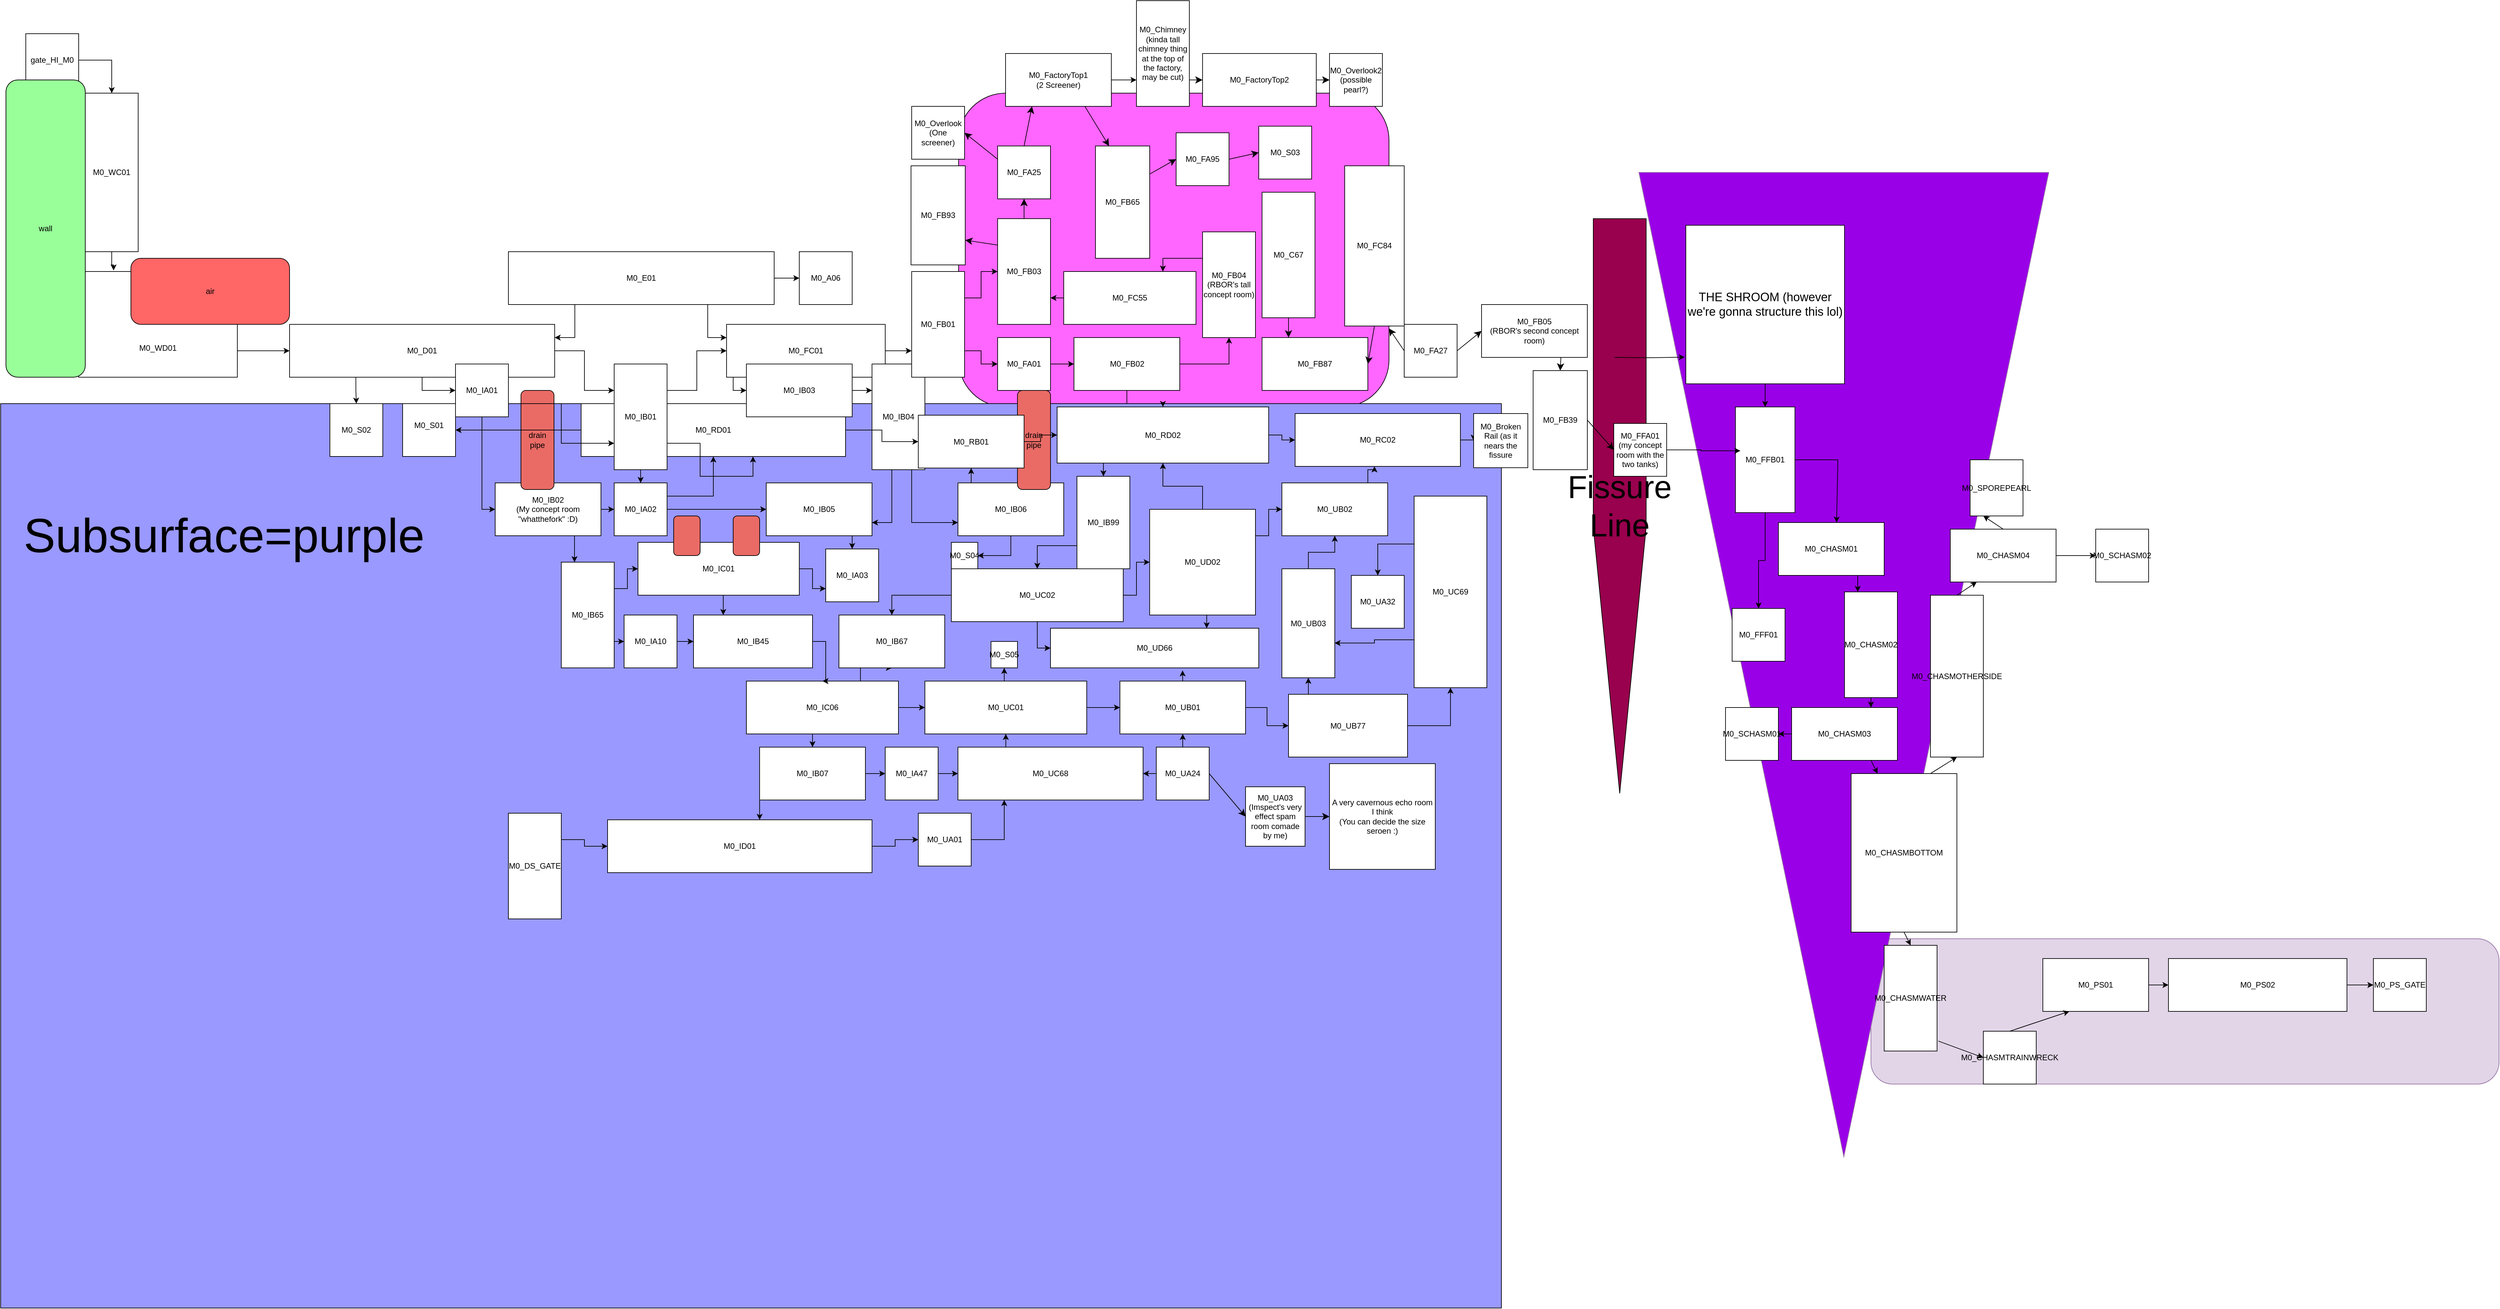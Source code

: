 <mxfile version="24.7.15">
  <diagram name="Page-1" id="dwDQlOASEFGfQ0bVqq6l">
    <mxGraphModel dx="5550" dy="2835" grid="1" gridSize="10" guides="1" tooltips="1" connect="1" arrows="1" fold="1" page="1" pageScale="1" pageWidth="3000" pageHeight="2000" math="0" shadow="0">
      <root>
        <mxCell id="0" />
        <mxCell id="1" parent="0" />
        <mxCell id="z1Rl4krFJPg_lUYL_49s-413" value="" style="rounded=1;whiteSpace=wrap;html=1;fillColor=#e1d5e7;strokeColor=#9673a6;" vertex="1" parent="1">
          <mxGeometry x="2839" y="1450" width="950" height="220" as="geometry" />
        </mxCell>
        <mxCell id="z1Rl4krFJPg_lUYL_49s-414" value="" style="triangle;whiteSpace=wrap;html=1;rotation=90;fillColor=#9A00E7;strokeColor=#9673a6;" vertex="1" parent="1">
          <mxGeometry x="2053" y="725" width="1490" height="620" as="geometry" />
        </mxCell>
        <mxCell id="z1Rl4krFJPg_lUYL_49s-415" value="&lt;div style=&quot;&quot;&gt;&lt;br&gt;&lt;/div&gt;" style="rounded=1;whiteSpace=wrap;html=1;fillColor=#FF66FF;" vertex="1" parent="1">
          <mxGeometry x="1459" y="170" width="651" height="475" as="geometry" />
        </mxCell>
        <mxCell id="z1Rl4krFJPg_lUYL_49s-416" value="" style="rounded=0;whiteSpace=wrap;html=1;fillColor=#9999FF;" vertex="1" parent="1">
          <mxGeometry x="10" y="640" width="2270" height="1369" as="geometry" />
        </mxCell>
        <mxCell id="z1Rl4krFJPg_lUYL_49s-417" style="edgeStyle=orthogonalEdgeStyle;rounded=0;orthogonalLoop=1;jettySize=auto;html=1;exitX=1;exitY=0.5;exitDx=0;exitDy=0;entryX=0;entryY=0.25;entryDx=0;entryDy=0;" edge="1" parent="1" source="z1Rl4krFJPg_lUYL_49s-420" target="z1Rl4krFJPg_lUYL_49s-460">
          <mxGeometry relative="1" as="geometry" />
        </mxCell>
        <mxCell id="z1Rl4krFJPg_lUYL_49s-418" style="edgeStyle=orthogonalEdgeStyle;rounded=0;orthogonalLoop=1;jettySize=auto;html=1;exitX=0.25;exitY=1;exitDx=0;exitDy=0;" edge="1" parent="1" source="z1Rl4krFJPg_lUYL_49s-420" target="z1Rl4krFJPg_lUYL_49s-440">
          <mxGeometry relative="1" as="geometry">
            <mxPoint x="547.5" y="640" as="targetPoint" />
          </mxGeometry>
        </mxCell>
        <mxCell id="z1Rl4krFJPg_lUYL_49s-419" style="edgeStyle=orthogonalEdgeStyle;rounded=0;orthogonalLoop=1;jettySize=auto;html=1;exitX=0.5;exitY=1;exitDx=0;exitDy=0;entryX=0;entryY=0.5;entryDx=0;entryDy=0;" edge="1" parent="1" source="z1Rl4krFJPg_lUYL_49s-420" target="z1Rl4krFJPg_lUYL_49s-461">
          <mxGeometry relative="1" as="geometry" />
        </mxCell>
        <mxCell id="z1Rl4krFJPg_lUYL_49s-420" value="M0_D01" style="rounded=0;whiteSpace=wrap;html=1;shadow=0;" vertex="1" parent="1">
          <mxGeometry x="447" y="520" width="401" height="80" as="geometry" />
        </mxCell>
        <mxCell id="z1Rl4krFJPg_lUYL_49s-421" style="edgeStyle=orthogonalEdgeStyle;rounded=0;orthogonalLoop=1;jettySize=auto;html=1;entryX=0;entryY=0.5;entryDx=0;entryDy=0;" edge="1" parent="1" source="z1Rl4krFJPg_lUYL_49s-461" target="z1Rl4krFJPg_lUYL_49s-435">
          <mxGeometry relative="1" as="geometry" />
        </mxCell>
        <mxCell id="z1Rl4krFJPg_lUYL_49s-422" style="edgeStyle=orthogonalEdgeStyle;rounded=0;orthogonalLoop=1;jettySize=auto;html=1;exitX=1;exitY=0.5;exitDx=0;exitDy=0;entryX=0.5;entryY=0;entryDx=0;entryDy=0;" edge="1" parent="1" source="z1Rl4krFJPg_lUYL_49s-423" target="z1Rl4krFJPg_lUYL_49s-424">
          <mxGeometry relative="1" as="geometry" />
        </mxCell>
        <mxCell id="z1Rl4krFJPg_lUYL_49s-423" value="gate_HI_M0" style="whiteSpace=wrap;html=1;aspect=fixed;" vertex="1" parent="1">
          <mxGeometry x="48" y="80" width="80" height="80" as="geometry" />
        </mxCell>
        <mxCell id="z1Rl4krFJPg_lUYL_49s-424" value="M0_WC01" style="rounded=0;whiteSpace=wrap;html=1;" vertex="1" parent="1">
          <mxGeometry x="138" y="170" width="80" height="240" as="geometry" />
        </mxCell>
        <mxCell id="z1Rl4krFJPg_lUYL_49s-425" style="edgeStyle=orthogonalEdgeStyle;rounded=0;orthogonalLoop=1;jettySize=auto;html=1;exitX=1;exitY=0.75;exitDx=0;exitDy=0;entryX=0;entryY=0.5;entryDx=0;entryDy=0;" edge="1" parent="1" source="z1Rl4krFJPg_lUYL_49s-426" target="z1Rl4krFJPg_lUYL_49s-420">
          <mxGeometry relative="1" as="geometry" />
        </mxCell>
        <mxCell id="z1Rl4krFJPg_lUYL_49s-426" value="&lt;div&gt;&lt;br&gt;&lt;/div&gt;&lt;div&gt;&lt;br&gt;&lt;/div&gt;&lt;div&gt;&lt;br&gt;&lt;/div&gt;&lt;div&gt;&lt;br&gt;&lt;/div&gt;&lt;div&gt;&lt;br&gt;&lt;/div&gt;&lt;div&gt;&lt;span style=&quot;background-color: initial;&quot;&gt;M0_WD01&lt;/span&gt;&lt;br&gt;&lt;/div&gt;" style="rounded=0;whiteSpace=wrap;html=1;" vertex="1" parent="1">
          <mxGeometry x="128" y="440" width="240" height="160" as="geometry" />
        </mxCell>
        <mxCell id="z1Rl4krFJPg_lUYL_49s-427" value="air" style="rounded=1;whiteSpace=wrap;html=1;fillColor=#FF6666;" vertex="1" parent="1">
          <mxGeometry x="207" y="420" width="240" height="100" as="geometry" />
        </mxCell>
        <mxCell id="z1Rl4krFJPg_lUYL_49s-428" value="wall" style="rounded=1;whiteSpace=wrap;html=1;fillColor=#99FF99;" vertex="1" parent="1">
          <mxGeometry x="18" y="150" width="120" height="450" as="geometry" />
        </mxCell>
        <mxCell id="z1Rl4krFJPg_lUYL_49s-429" style="edgeStyle=orthogonalEdgeStyle;rounded=0;orthogonalLoop=1;jettySize=auto;html=1;entryX=0;entryY=0.5;entryDx=0;entryDy=0;exitX=1;exitY=0.25;exitDx=0;exitDy=0;" edge="1" parent="1" source="z1Rl4krFJPg_lUYL_49s-460" target="z1Rl4krFJPg_lUYL_49s-444">
          <mxGeometry relative="1" as="geometry">
            <mxPoint x="1058" y="560" as="targetPoint" />
          </mxGeometry>
        </mxCell>
        <mxCell id="z1Rl4krFJPg_lUYL_49s-430" style="edgeStyle=orthogonalEdgeStyle;rounded=0;orthogonalLoop=1;jettySize=auto;html=1;entryX=0.5;entryY=0;entryDx=0;entryDy=0;" edge="1" parent="1" source="z1Rl4krFJPg_lUYL_49s-460" target="z1Rl4krFJPg_lUYL_49s-438">
          <mxGeometry relative="1" as="geometry" />
        </mxCell>
        <mxCell id="z1Rl4krFJPg_lUYL_49s-431" style="edgeStyle=orthogonalEdgeStyle;rounded=0;orthogonalLoop=1;jettySize=auto;html=1;entryX=0;entryY=0.5;entryDx=0;entryDy=0;" edge="1" parent="1" target="z1Rl4krFJPg_lUYL_49s-444">
          <mxGeometry relative="1" as="geometry">
            <mxPoint x="1218" y="560.0" as="sourcePoint" />
          </mxGeometry>
        </mxCell>
        <mxCell id="z1Rl4krFJPg_lUYL_49s-432" style="edgeStyle=orthogonalEdgeStyle;rounded=0;orthogonalLoop=1;jettySize=auto;html=1;entryX=0;entryY=0.5;entryDx=0;entryDy=0;" edge="1" parent="1" source="z1Rl4krFJPg_lUYL_49s-435" target="z1Rl4krFJPg_lUYL_49s-438">
          <mxGeometry relative="1" as="geometry" />
        </mxCell>
        <mxCell id="z1Rl4krFJPg_lUYL_49s-433" value="M0_RD01" style="rounded=0;whiteSpace=wrap;html=1;" vertex="1" parent="1">
          <mxGeometry x="888" y="640" width="400" height="80" as="geometry" />
        </mxCell>
        <mxCell id="z1Rl4krFJPg_lUYL_49s-434" style="edgeStyle=orthogonalEdgeStyle;rounded=0;orthogonalLoop=1;jettySize=auto;html=1;exitX=0.75;exitY=1;exitDx=0;exitDy=0;entryX=0.25;entryY=0;entryDx=0;entryDy=0;" edge="1" parent="1" source="z1Rl4krFJPg_lUYL_49s-435" target="z1Rl4krFJPg_lUYL_49s-559">
          <mxGeometry relative="1" as="geometry" />
        </mxCell>
        <mxCell id="z1Rl4krFJPg_lUYL_49s-435" value="M0_IB02&lt;div&gt;(My concept room &quot;whatthefork&quot; :D)&lt;/div&gt;" style="rounded=0;whiteSpace=wrap;html=1;" vertex="1" parent="1">
          <mxGeometry x="758" y="760" width="160" height="80" as="geometry" />
        </mxCell>
        <mxCell id="z1Rl4krFJPg_lUYL_49s-436" style="edgeStyle=orthogonalEdgeStyle;rounded=0;orthogonalLoop=1;jettySize=auto;html=1;exitX=1;exitY=0.25;exitDx=0;exitDy=0;entryX=0.5;entryY=1;entryDx=0;entryDy=0;" edge="1" parent="1" source="z1Rl4krFJPg_lUYL_49s-438" target="z1Rl4krFJPg_lUYL_49s-433">
          <mxGeometry relative="1" as="geometry" />
        </mxCell>
        <mxCell id="z1Rl4krFJPg_lUYL_49s-437" style="edgeStyle=orthogonalEdgeStyle;rounded=0;orthogonalLoop=1;jettySize=auto;html=1;exitX=1;exitY=0.5;exitDx=0;exitDy=0;entryX=0;entryY=0.5;entryDx=0;entryDy=0;" edge="1" parent="1" target="z1Rl4krFJPg_lUYL_49s-450">
          <mxGeometry relative="1" as="geometry">
            <mxPoint x="1168" y="800" as="sourcePoint" />
          </mxGeometry>
        </mxCell>
        <mxCell id="z1Rl4krFJPg_lUYL_49s-438" value="M0_IA02" style="whiteSpace=wrap;html=1;aspect=fixed;" vertex="1" parent="1">
          <mxGeometry x="938" y="760" width="80" height="80" as="geometry" />
        </mxCell>
        <mxCell id="z1Rl4krFJPg_lUYL_49s-439" value="M0_S01&lt;div&gt;&lt;br&gt;&lt;/div&gt;" style="whiteSpace=wrap;html=1;aspect=fixed;" vertex="1" parent="1">
          <mxGeometry x="618" y="640" width="80" height="80" as="geometry" />
        </mxCell>
        <mxCell id="z1Rl4krFJPg_lUYL_49s-440" value="M0_S02" style="whiteSpace=wrap;html=1;aspect=fixed;" vertex="1" parent="1">
          <mxGeometry x="508" y="640" width="80" height="80" as="geometry" />
        </mxCell>
        <mxCell id="z1Rl4krFJPg_lUYL_49s-441" style="edgeStyle=orthogonalEdgeStyle;rounded=0;orthogonalLoop=1;jettySize=auto;html=1;exitX=0.5;exitY=1;exitDx=0;exitDy=0;entryX=0.5;entryY=0;entryDx=0;entryDy=0;" edge="1" parent="1" source="z1Rl4krFJPg_lUYL_49s-444" target="z1Rl4krFJPg_lUYL_49s-463">
          <mxGeometry relative="1" as="geometry" />
        </mxCell>
        <mxCell id="z1Rl4krFJPg_lUYL_49s-442" style="edgeStyle=orthogonalEdgeStyle;rounded=0;orthogonalLoop=1;jettySize=auto;html=1;exitX=1;exitY=0.5;exitDx=0;exitDy=0;entryX=0;entryY=0.75;entryDx=0;entryDy=0;" edge="1" parent="1" source="z1Rl4krFJPg_lUYL_49s-444" target="z1Rl4krFJPg_lUYL_49s-473">
          <mxGeometry relative="1" as="geometry" />
        </mxCell>
        <mxCell id="z1Rl4krFJPg_lUYL_49s-443" style="edgeStyle=orthogonalEdgeStyle;rounded=0;orthogonalLoop=1;jettySize=auto;html=1;exitX=0;exitY=1;exitDx=0;exitDy=0;entryX=0;entryY=0.5;entryDx=0;entryDy=0;" edge="1" parent="1" source="z1Rl4krFJPg_lUYL_49s-444" target="z1Rl4krFJPg_lUYL_49s-446">
          <mxGeometry relative="1" as="geometry">
            <Array as="points">
              <mxPoint x="1118" y="600" />
              <mxPoint x="1118" y="620" />
            </Array>
          </mxGeometry>
        </mxCell>
        <mxCell id="z1Rl4krFJPg_lUYL_49s-444" value="M0_FC01" style="rounded=0;whiteSpace=wrap;html=1;" vertex="1" parent="1">
          <mxGeometry x="1108" y="520" width="240" height="80" as="geometry" />
        </mxCell>
        <mxCell id="z1Rl4krFJPg_lUYL_49s-445" style="edgeStyle=orthogonalEdgeStyle;rounded=0;orthogonalLoop=1;jettySize=auto;html=1;entryX=0;entryY=0.25;entryDx=0;entryDy=0;" edge="1" parent="1" source="z1Rl4krFJPg_lUYL_49s-446" target="z1Rl4krFJPg_lUYL_49s-463">
          <mxGeometry relative="1" as="geometry" />
        </mxCell>
        <mxCell id="z1Rl4krFJPg_lUYL_49s-446" value="M0_IB03" style="rounded=0;whiteSpace=wrap;html=1;" vertex="1" parent="1">
          <mxGeometry x="1138" y="580" width="160" height="80" as="geometry" />
        </mxCell>
        <mxCell id="z1Rl4krFJPg_lUYL_49s-447" style="edgeStyle=orthogonalEdgeStyle;rounded=0;orthogonalLoop=1;jettySize=auto;html=1;entryX=0.3;entryY=0.018;entryDx=0;entryDy=0;entryPerimeter=0;" edge="1" parent="1" source="z1Rl4krFJPg_lUYL_49s-438" target="z1Rl4krFJPg_lUYL_49s-433">
          <mxGeometry relative="1" as="geometry" />
        </mxCell>
        <mxCell id="z1Rl4krFJPg_lUYL_49s-448" value="&lt;font style=&quot;font-size: 72px;&quot;&gt;Subsurface=purple&lt;/font&gt;" style="text;html=1;align=center;verticalAlign=middle;whiteSpace=wrap;rounded=0;" vertex="1" parent="1">
          <mxGeometry x="258" y="800" width="180" height="80" as="geometry" />
        </mxCell>
        <mxCell id="z1Rl4krFJPg_lUYL_49s-449" style="edgeStyle=orthogonalEdgeStyle;rounded=0;orthogonalLoop=1;jettySize=auto;html=1;exitX=0.75;exitY=1;exitDx=0;exitDy=0;entryX=0.5;entryY=0;entryDx=0;entryDy=0;" edge="1" parent="1" source="z1Rl4krFJPg_lUYL_49s-450" target="z1Rl4krFJPg_lUYL_49s-532">
          <mxGeometry relative="1" as="geometry" />
        </mxCell>
        <mxCell id="z1Rl4krFJPg_lUYL_49s-450" value="M0_IB05" style="rounded=0;whiteSpace=wrap;html=1;" vertex="1" parent="1">
          <mxGeometry x="1168" y="760" width="160" height="80" as="geometry" />
        </mxCell>
        <mxCell id="z1Rl4krFJPg_lUYL_49s-451" style="edgeStyle=orthogonalEdgeStyle;rounded=0;orthogonalLoop=1;jettySize=auto;html=1;entryX=1;entryY=0.75;entryDx=0;entryDy=0;" edge="1" parent="1" source="z1Rl4krFJPg_lUYL_49s-463" target="z1Rl4krFJPg_lUYL_49s-450">
          <mxGeometry relative="1" as="geometry">
            <Array as="points">
              <mxPoint x="1358" y="820" />
            </Array>
          </mxGeometry>
        </mxCell>
        <mxCell id="z1Rl4krFJPg_lUYL_49s-452" style="edgeStyle=orthogonalEdgeStyle;rounded=0;orthogonalLoop=1;jettySize=auto;html=1;exitX=0.75;exitY=1;exitDx=0;exitDy=0;entryX=0;entryY=0.75;entryDx=0;entryDy=0;" edge="1" parent="1" source="z1Rl4krFJPg_lUYL_49s-463" target="z1Rl4krFJPg_lUYL_49s-456">
          <mxGeometry relative="1" as="geometry" />
        </mxCell>
        <mxCell id="z1Rl4krFJPg_lUYL_49s-453" style="edgeStyle=orthogonalEdgeStyle;rounded=0;orthogonalLoop=1;jettySize=auto;html=1;entryX=0.22;entryY=-0.01;entryDx=0;entryDy=0;entryPerimeter=0;" edge="1" parent="1" source="z1Rl4krFJPg_lUYL_49s-424" target="z1Rl4krFJPg_lUYL_49s-426">
          <mxGeometry relative="1" as="geometry" />
        </mxCell>
        <mxCell id="z1Rl4krFJPg_lUYL_49s-454" style="edgeStyle=orthogonalEdgeStyle;rounded=0;orthogonalLoop=1;jettySize=auto;html=1;exitX=0.5;exitY=1;exitDx=0;exitDy=0;entryX=1;entryY=0.5;entryDx=0;entryDy=0;" edge="1" parent="1" source="z1Rl4krFJPg_lUYL_49s-456" target="z1Rl4krFJPg_lUYL_49s-518">
          <mxGeometry relative="1" as="geometry" />
        </mxCell>
        <mxCell id="z1Rl4krFJPg_lUYL_49s-455" style="edgeStyle=orthogonalEdgeStyle;rounded=0;orthogonalLoop=1;jettySize=auto;html=1;exitX=0.25;exitY=0;exitDx=0;exitDy=0;entryX=0.5;entryY=1;entryDx=0;entryDy=0;" edge="1" parent="1" source="z1Rl4krFJPg_lUYL_49s-456" target="z1Rl4krFJPg_lUYL_49s-467">
          <mxGeometry relative="1" as="geometry" />
        </mxCell>
        <mxCell id="z1Rl4krFJPg_lUYL_49s-456" value="M0_IB06" style="rounded=0;whiteSpace=wrap;html=1;" vertex="1" parent="1">
          <mxGeometry x="1458" y="760" width="160" height="80" as="geometry" />
        </mxCell>
        <mxCell id="z1Rl4krFJPg_lUYL_49s-457" value="drain pipe" style="rounded=1;whiteSpace=wrap;html=1;fillColor=#EA6B66;" vertex="1" parent="1">
          <mxGeometry x="1548" y="620" width="50" height="150" as="geometry" />
        </mxCell>
        <mxCell id="z1Rl4krFJPg_lUYL_49s-458" value="drain pipe" style="rounded=1;whiteSpace=wrap;html=1;fillColor=#EA6B66;" vertex="1" parent="1">
          <mxGeometry x="797" y="620" width="50" height="150" as="geometry" />
        </mxCell>
        <mxCell id="z1Rl4krFJPg_lUYL_49s-459" style="edgeStyle=orthogonalEdgeStyle;rounded=0;orthogonalLoop=1;jettySize=auto;html=1;exitX=1;exitY=0.75;exitDx=0;exitDy=0;" edge="1" parent="1" source="z1Rl4krFJPg_lUYL_49s-460">
          <mxGeometry relative="1" as="geometry">
            <mxPoint x="1148" y="720" as="targetPoint" />
            <Array as="points">
              <mxPoint x="1068" y="700" />
              <mxPoint x="1068" y="750" />
              <mxPoint x="1148" y="750" />
              <mxPoint x="1148" y="720" />
            </Array>
          </mxGeometry>
        </mxCell>
        <mxCell id="z1Rl4krFJPg_lUYL_49s-460" value="M0_IB01" style="rounded=0;whiteSpace=wrap;html=1;" vertex="1" parent="1">
          <mxGeometry x="938" y="580" width="80" height="160" as="geometry" />
        </mxCell>
        <mxCell id="z1Rl4krFJPg_lUYL_49s-461" value="M0_IA01" style="rounded=0;whiteSpace=wrap;html=1;" vertex="1" parent="1">
          <mxGeometry x="698" y="580" width="80" height="80" as="geometry" />
        </mxCell>
        <mxCell id="z1Rl4krFJPg_lUYL_49s-462" style="edgeStyle=orthogonalEdgeStyle;rounded=0;orthogonalLoop=1;jettySize=auto;html=1;exitX=1;exitY=0.75;exitDx=0;exitDy=0;entryX=0;entryY=0.75;entryDx=0;entryDy=0;" edge="1" parent="1" source="z1Rl4krFJPg_lUYL_49s-461" target="z1Rl4krFJPg_lUYL_49s-460">
          <mxGeometry relative="1" as="geometry" />
        </mxCell>
        <mxCell id="z1Rl4krFJPg_lUYL_49s-463" value="M0_IB04" style="rounded=0;whiteSpace=wrap;html=1;" vertex="1" parent="1">
          <mxGeometry x="1328" y="580" width="80" height="160" as="geometry" />
        </mxCell>
        <mxCell id="z1Rl4krFJPg_lUYL_49s-464" style="edgeStyle=orthogonalEdgeStyle;rounded=0;orthogonalLoop=1;jettySize=auto;html=1;entryX=1;entryY=0.5;entryDx=0;entryDy=0;" edge="1" parent="1" source="z1Rl4krFJPg_lUYL_49s-433" target="z1Rl4krFJPg_lUYL_49s-439">
          <mxGeometry relative="1" as="geometry">
            <mxPoint x="858" y="880.0" as="targetPoint" />
          </mxGeometry>
        </mxCell>
        <mxCell id="z1Rl4krFJPg_lUYL_49s-465" style="edgeStyle=orthogonalEdgeStyle;rounded=0;orthogonalLoop=1;jettySize=auto;html=1;entryX=0;entryY=0.5;entryDx=0;entryDy=0;" edge="1" parent="1" source="z1Rl4krFJPg_lUYL_49s-433" target="z1Rl4krFJPg_lUYL_49s-467">
          <mxGeometry relative="1" as="geometry" />
        </mxCell>
        <mxCell id="z1Rl4krFJPg_lUYL_49s-466" style="edgeStyle=orthogonalEdgeStyle;rounded=0;orthogonalLoop=1;jettySize=auto;html=1;exitX=1;exitY=0.5;exitDx=0;exitDy=0;entryX=0;entryY=0.5;entryDx=0;entryDy=0;" edge="1" parent="1" source="z1Rl4krFJPg_lUYL_49s-467" target="z1Rl4krFJPg_lUYL_49s-470">
          <mxGeometry relative="1" as="geometry" />
        </mxCell>
        <mxCell id="z1Rl4krFJPg_lUYL_49s-467" value="M0_RB01" style="rounded=0;whiteSpace=wrap;html=1;" vertex="1" parent="1">
          <mxGeometry x="1398" y="657.5" width="160" height="80" as="geometry" />
        </mxCell>
        <mxCell id="z1Rl4krFJPg_lUYL_49s-468" style="edgeStyle=orthogonalEdgeStyle;rounded=0;orthogonalLoop=1;jettySize=auto;html=1;exitX=1;exitY=0.5;exitDx=0;exitDy=0;entryX=0;entryY=0.5;entryDx=0;entryDy=0;" edge="1" parent="1" source="z1Rl4krFJPg_lUYL_49s-470" target="z1Rl4krFJPg_lUYL_49s-514">
          <mxGeometry relative="1" as="geometry" />
        </mxCell>
        <mxCell id="z1Rl4krFJPg_lUYL_49s-469" style="edgeStyle=orthogonalEdgeStyle;rounded=0;orthogonalLoop=1;jettySize=auto;html=1;exitX=0.25;exitY=1;exitDx=0;exitDy=0;entryX=0.5;entryY=0;entryDx=0;entryDy=0;" edge="1" parent="1" source="z1Rl4krFJPg_lUYL_49s-470" target="z1Rl4krFJPg_lUYL_49s-574">
          <mxGeometry relative="1" as="geometry" />
        </mxCell>
        <mxCell id="z1Rl4krFJPg_lUYL_49s-470" value="M0_RD02" style="rounded=0;whiteSpace=wrap;html=1;" vertex="1" parent="1">
          <mxGeometry x="1608" y="645" width="320" height="85" as="geometry" />
        </mxCell>
        <mxCell id="z1Rl4krFJPg_lUYL_49s-471" style="edgeStyle=orthogonalEdgeStyle;rounded=0;orthogonalLoop=1;jettySize=auto;html=1;exitX=1;exitY=0.75;exitDx=0;exitDy=0;entryX=0;entryY=0.5;entryDx=0;entryDy=0;" edge="1" parent="1" source="z1Rl4krFJPg_lUYL_49s-473" target="z1Rl4krFJPg_lUYL_49s-475">
          <mxGeometry relative="1" as="geometry" />
        </mxCell>
        <mxCell id="z1Rl4krFJPg_lUYL_49s-472" style="edgeStyle=orthogonalEdgeStyle;rounded=0;orthogonalLoop=1;jettySize=auto;html=1;exitX=1;exitY=0.25;exitDx=0;exitDy=0;" edge="1" parent="1" source="z1Rl4krFJPg_lUYL_49s-473" target="z1Rl4krFJPg_lUYL_49s-485">
          <mxGeometry relative="1" as="geometry" />
        </mxCell>
        <mxCell id="z1Rl4krFJPg_lUYL_49s-473" value="M0_FB01" style="rounded=0;whiteSpace=wrap;html=1;" vertex="1" parent="1">
          <mxGeometry x="1388" y="440" width="80" height="160" as="geometry" />
        </mxCell>
        <mxCell id="z1Rl4krFJPg_lUYL_49s-474" style="edgeStyle=orthogonalEdgeStyle;rounded=0;orthogonalLoop=1;jettySize=auto;html=1;exitX=1;exitY=0.5;exitDx=0;exitDy=0;entryX=0;entryY=0.5;entryDx=0;entryDy=0;" edge="1" parent="1" source="z1Rl4krFJPg_lUYL_49s-475" target="z1Rl4krFJPg_lUYL_49s-478">
          <mxGeometry relative="1" as="geometry" />
        </mxCell>
        <mxCell id="z1Rl4krFJPg_lUYL_49s-475" value="M0_FA01" style="whiteSpace=wrap;html=1;aspect=fixed;" vertex="1" parent="1">
          <mxGeometry x="1518" y="540" width="80" height="80" as="geometry" />
        </mxCell>
        <mxCell id="z1Rl4krFJPg_lUYL_49s-476" style="edgeStyle=orthogonalEdgeStyle;rounded=0;orthogonalLoop=1;jettySize=auto;html=1;exitX=1;exitY=0.5;exitDx=0;exitDy=0;entryX=0.5;entryY=1;entryDx=0;entryDy=0;" edge="1" parent="1" source="z1Rl4krFJPg_lUYL_49s-478" target="z1Rl4krFJPg_lUYL_49s-482">
          <mxGeometry relative="1" as="geometry" />
        </mxCell>
        <mxCell id="z1Rl4krFJPg_lUYL_49s-477" style="edgeStyle=orthogonalEdgeStyle;rounded=0;orthogonalLoop=1;jettySize=auto;html=1;exitX=0.5;exitY=1;exitDx=0;exitDy=0;entryX=0.5;entryY=0;entryDx=0;entryDy=0;" edge="1" parent="1" source="z1Rl4krFJPg_lUYL_49s-478" target="z1Rl4krFJPg_lUYL_49s-470">
          <mxGeometry relative="1" as="geometry" />
        </mxCell>
        <mxCell id="z1Rl4krFJPg_lUYL_49s-478" value="M0_FB02" style="rounded=0;whiteSpace=wrap;html=1;" vertex="1" parent="1">
          <mxGeometry x="1633.5" y="540" width="160" height="80" as="geometry" />
        </mxCell>
        <mxCell id="z1Rl4krFJPg_lUYL_49s-481" style="edgeStyle=orthogonalEdgeStyle;rounded=0;orthogonalLoop=1;jettySize=auto;html=1;exitX=0;exitY=0.25;exitDx=0;exitDy=0;entryX=0.75;entryY=0;entryDx=0;entryDy=0;" edge="1" parent="1" source="z1Rl4krFJPg_lUYL_49s-482" target="z1Rl4krFJPg_lUYL_49s-578">
          <mxGeometry relative="1" as="geometry" />
        </mxCell>
        <mxCell id="z1Rl4krFJPg_lUYL_49s-482" value="M0_FB04&lt;div&gt;(RBOR&#39;s tall concept room)&lt;/div&gt;" style="rounded=0;whiteSpace=wrap;html=1;" vertex="1" parent="1">
          <mxGeometry x="1828" y="380" width="80" height="160" as="geometry" />
        </mxCell>
        <mxCell id="z1Rl4krFJPg_lUYL_49s-630" style="edgeStyle=none;curved=1;rounded=0;orthogonalLoop=1;jettySize=auto;html=1;exitX=0;exitY=0.25;exitDx=0;exitDy=0;entryX=1;entryY=0.75;entryDx=0;entryDy=0;fontSize=12;startSize=8;endSize=8;" edge="1" parent="1" source="z1Rl4krFJPg_lUYL_49s-485" target="z1Rl4krFJPg_lUYL_49s-629">
          <mxGeometry relative="1" as="geometry" />
        </mxCell>
        <mxCell id="z1Rl4krFJPg_lUYL_49s-637" style="edgeStyle=none;curved=1;rounded=0;orthogonalLoop=1;jettySize=auto;html=1;exitX=0.5;exitY=0;exitDx=0;exitDy=0;entryX=0.5;entryY=1;entryDx=0;entryDy=0;fontSize=12;startSize=8;endSize=8;" edge="1" parent="1" source="z1Rl4krFJPg_lUYL_49s-485" target="z1Rl4krFJPg_lUYL_49s-636">
          <mxGeometry relative="1" as="geometry" />
        </mxCell>
        <mxCell id="z1Rl4krFJPg_lUYL_49s-485" value="M0_FB03" style="rounded=0;whiteSpace=wrap;html=1;" vertex="1" parent="1">
          <mxGeometry x="1518" y="360" width="80" height="160" as="geometry" />
        </mxCell>
        <mxCell id="z1Rl4krFJPg_lUYL_49s-486" value="M0_Overlook&lt;div&gt;(One screener)&lt;/div&gt;" style="whiteSpace=wrap;html=1;aspect=fixed;" vertex="1" parent="1">
          <mxGeometry x="1388" y="190" width="80" height="80" as="geometry" />
        </mxCell>
        <mxCell id="z1Rl4krFJPg_lUYL_49s-487" style="edgeStyle=orthogonalEdgeStyle;rounded=0;orthogonalLoop=1;jettySize=auto;html=1;exitX=1;exitY=0.5;exitDx=0;exitDy=0;entryX=0;entryY=0.75;entryDx=0;entryDy=0;" edge="1" parent="1" source="z1Rl4krFJPg_lUYL_49s-489" target="z1Rl4krFJPg_lUYL_49s-491">
          <mxGeometry relative="1" as="geometry" />
        </mxCell>
        <mxCell id="z1Rl4krFJPg_lUYL_49s-653" style="edgeStyle=none;curved=1;rounded=0;orthogonalLoop=1;jettySize=auto;html=1;exitX=0.75;exitY=1;exitDx=0;exitDy=0;entryX=0.25;entryY=0;entryDx=0;entryDy=0;fontSize=12;startSize=8;endSize=8;" edge="1" parent="1" source="z1Rl4krFJPg_lUYL_49s-489" target="z1Rl4krFJPg_lUYL_49s-650">
          <mxGeometry relative="1" as="geometry" />
        </mxCell>
        <mxCell id="z1Rl4krFJPg_lUYL_49s-489" value="M0_FactoryTop1&lt;div&gt;(2 Screener)&lt;/div&gt;" style="rounded=0;whiteSpace=wrap;html=1;" vertex="1" parent="1">
          <mxGeometry x="1530" y="110" width="160" height="80" as="geometry" />
        </mxCell>
        <mxCell id="z1Rl4krFJPg_lUYL_49s-626" style="edgeStyle=none;curved=1;rounded=0;orthogonalLoop=1;jettySize=auto;html=1;exitX=1;exitY=0.75;exitDx=0;exitDy=0;entryX=0;entryY=0.5;entryDx=0;entryDy=0;fontSize=12;startSize=8;endSize=8;" edge="1" parent="1" source="z1Rl4krFJPg_lUYL_49s-491" target="z1Rl4krFJPg_lUYL_49s-625">
          <mxGeometry relative="1" as="geometry" />
        </mxCell>
        <mxCell id="z1Rl4krFJPg_lUYL_49s-491" value="M0_Chimney&lt;div&gt;(kinda tall chimney thing at the top of the factory, may be cut)&lt;/div&gt;" style="rounded=0;whiteSpace=wrap;html=1;" vertex="1" parent="1">
          <mxGeometry x="1728" y="30" width="80" height="160" as="geometry" />
        </mxCell>
        <mxCell id="z1Rl4krFJPg_lUYL_49s-492" value="M0_Overlook2&lt;div&gt;(possible pearl?)&lt;/div&gt;" style="whiteSpace=wrap;html=1;aspect=fixed;" vertex="1" parent="1">
          <mxGeometry x="2020" y="110" width="80" height="80" as="geometry" />
        </mxCell>
        <mxCell id="z1Rl4krFJPg_lUYL_49s-495" value="&lt;font style=&quot;font-size: 48px;&quot;&gt;Fissure Line&lt;/font&gt;" style="shape=offPageConnector;whiteSpace=wrap;html=1;size=0.463;fillColor=#99004D;" vertex="1" parent="1">
          <mxGeometry x="2419" y="360" width="80" height="870" as="geometry" />
        </mxCell>
        <mxCell id="z1Rl4krFJPg_lUYL_49s-496" value="M0_S03" style="whiteSpace=wrap;html=1;aspect=fixed;" vertex="1" parent="1">
          <mxGeometry x="1913" y="220" width="80" height="80" as="geometry" />
        </mxCell>
        <mxCell id="z1Rl4krFJPg_lUYL_49s-497" style="edgeStyle=orthogonalEdgeStyle;rounded=0;orthogonalLoop=1;jettySize=auto;html=1;entryX=0.5;entryY=0;entryDx=0;entryDy=0;" edge="1" parent="1" source="z1Rl4krFJPg_lUYL_49s-498" target="z1Rl4krFJPg_lUYL_49s-500">
          <mxGeometry relative="1" as="geometry" />
        </mxCell>
        <mxCell id="z1Rl4krFJPg_lUYL_49s-498" value="&lt;font style=&quot;font-size: 18px;&quot;&gt;THE SHROOM (however we&#39;re gonna structure this lol)&lt;/font&gt;" style="whiteSpace=wrap;html=1;aspect=fixed;" vertex="1" parent="1">
          <mxGeometry x="2559" y="370" width="240" height="240" as="geometry" />
        </mxCell>
        <mxCell id="z1Rl4krFJPg_lUYL_49s-499" style="edgeStyle=orthogonalEdgeStyle;rounded=0;orthogonalLoop=1;jettySize=auto;html=1;exitX=0.5;exitY=1;exitDx=0;exitDy=0;entryX=0.5;entryY=0;entryDx=0;entryDy=0;" edge="1" parent="1" source="z1Rl4krFJPg_lUYL_49s-500" target="z1Rl4krFJPg_lUYL_49s-501">
          <mxGeometry relative="1" as="geometry" />
        </mxCell>
        <mxCell id="z1Rl4krFJPg_lUYL_49s-500" value="M0_FFB01" style="rounded=0;whiteSpace=wrap;html=1;" vertex="1" parent="1">
          <mxGeometry x="2634" y="645" width="90" height="160" as="geometry" />
        </mxCell>
        <mxCell id="z1Rl4krFJPg_lUYL_49s-501" value="M0_FFF01" style="rounded=0;whiteSpace=wrap;html=1;" vertex="1" parent="1">
          <mxGeometry x="2629" y="950" width="80" height="80" as="geometry" />
        </mxCell>
        <mxCell id="z1Rl4krFJPg_lUYL_49s-502" value="M0_PS_GATE" style="whiteSpace=wrap;html=1;aspect=fixed;" vertex="1" parent="1">
          <mxGeometry x="3599" y="1480" width="80" height="80" as="geometry" />
        </mxCell>
        <mxCell id="z1Rl4krFJPg_lUYL_49s-503" style="edgeStyle=orthogonalEdgeStyle;rounded=0;orthogonalLoop=1;jettySize=auto;html=1;exitX=1;exitY=0.5;exitDx=0;exitDy=0;entryX=0;entryY=0.5;entryDx=0;entryDy=0;" edge="1" parent="1" source="z1Rl4krFJPg_lUYL_49s-504" target="z1Rl4krFJPg_lUYL_49s-502">
          <mxGeometry relative="1" as="geometry" />
        </mxCell>
        <mxCell id="z1Rl4krFJPg_lUYL_49s-504" value="M0_PS02" style="rounded=0;whiteSpace=wrap;html=1;" vertex="1" parent="1">
          <mxGeometry x="3289" y="1480" width="270" height="80" as="geometry" />
        </mxCell>
        <mxCell id="z1Rl4krFJPg_lUYL_49s-505" style="edgeStyle=orthogonalEdgeStyle;rounded=0;orthogonalLoop=1;jettySize=auto;html=1;exitX=1;exitY=0.25;exitDx=0;exitDy=0;entryX=0;entryY=0.5;entryDx=0;entryDy=0;" edge="1" parent="1" source="z1Rl4krFJPg_lUYL_49s-506" target="z1Rl4krFJPg_lUYL_49s-509">
          <mxGeometry relative="1" as="geometry" />
        </mxCell>
        <mxCell id="z1Rl4krFJPg_lUYL_49s-506" value="M0_DS_GATE" style="rounded=0;whiteSpace=wrap;html=1;" vertex="1" parent="1">
          <mxGeometry x="778" y="1260" width="80" height="160" as="geometry" />
        </mxCell>
        <mxCell id="z1Rl4krFJPg_lUYL_49s-508" style="edgeStyle=orthogonalEdgeStyle;rounded=0;orthogonalLoop=1;jettySize=auto;html=1;exitX=1;exitY=0.5;exitDx=0;exitDy=0;entryX=0;entryY=0.5;entryDx=0;entryDy=0;" edge="1" parent="1" source="z1Rl4krFJPg_lUYL_49s-509" target="z1Rl4krFJPg_lUYL_49s-520">
          <mxGeometry relative="1" as="geometry" />
        </mxCell>
        <mxCell id="z1Rl4krFJPg_lUYL_49s-509" value="M0_ID01" style="rounded=0;whiteSpace=wrap;html=1;" vertex="1" parent="1">
          <mxGeometry x="928" y="1270" width="400" height="80" as="geometry" />
        </mxCell>
        <mxCell id="z1Rl4krFJPg_lUYL_49s-510" value="A very cavernous echo room I think&lt;div&gt;(You can decide the size seroen :)&lt;/div&gt;" style="whiteSpace=wrap;html=1;aspect=fixed;" vertex="1" parent="1">
          <mxGeometry x="2020" y="1185" width="160" height="160" as="geometry" />
        </mxCell>
        <mxCell id="z1Rl4krFJPg_lUYL_49s-622" style="edgeStyle=none;curved=1;rounded=0;orthogonalLoop=1;jettySize=auto;html=1;exitX=1;exitY=0.5;exitDx=0;exitDy=0;entryX=0;entryY=0.5;entryDx=0;entryDy=0;fontSize=12;startSize=8;endSize=8;" edge="1" parent="1" source="z1Rl4krFJPg_lUYL_49s-512" target="z1Rl4krFJPg_lUYL_49s-510">
          <mxGeometry relative="1" as="geometry" />
        </mxCell>
        <mxCell id="z1Rl4krFJPg_lUYL_49s-512" value="M0_UA03&lt;div&gt;(Imspect&#39;s very effect spam room comade by me)&lt;/div&gt;" style="whiteSpace=wrap;html=1;aspect=fixed;" vertex="1" parent="1">
          <mxGeometry x="1893" y="1220" width="90" height="90" as="geometry" />
        </mxCell>
        <mxCell id="z1Rl4krFJPg_lUYL_49s-513" style="edgeStyle=orthogonalEdgeStyle;rounded=0;orthogonalLoop=1;jettySize=auto;html=1;exitX=1;exitY=0.5;exitDx=0;exitDy=0;entryX=0;entryY=0.5;entryDx=0;entryDy=0;" edge="1" parent="1" source="z1Rl4krFJPg_lUYL_49s-514" target="z1Rl4krFJPg_lUYL_49s-584">
          <mxGeometry relative="1" as="geometry" />
        </mxCell>
        <mxCell id="z1Rl4krFJPg_lUYL_49s-514" value="M0_RC02" style="rounded=0;whiteSpace=wrap;html=1;" vertex="1" parent="1">
          <mxGeometry x="1968" y="655" width="250" height="80" as="geometry" />
        </mxCell>
        <mxCell id="z1Rl4krFJPg_lUYL_49s-516" style="edgeStyle=orthogonalEdgeStyle;rounded=0;orthogonalLoop=1;jettySize=auto;html=1;exitX=1;exitY=0.5;exitDx=0;exitDy=0;entryX=-0.007;entryY=0.832;entryDx=0;entryDy=0;entryPerimeter=0;" edge="1" parent="1" target="z1Rl4krFJPg_lUYL_49s-498">
          <mxGeometry relative="1" as="geometry">
            <mxPoint x="2451" y="570" as="sourcePoint" />
          </mxGeometry>
        </mxCell>
        <mxCell id="z1Rl4krFJPg_lUYL_49s-517" style="edgeStyle=orthogonalEdgeStyle;rounded=0;orthogonalLoop=1;jettySize=auto;html=1;exitX=1;exitY=0.5;exitDx=0;exitDy=0;entryX=0.083;entryY=0.415;entryDx=0;entryDy=0;entryPerimeter=0;" edge="1" parent="1" source="z1Rl4krFJPg_lUYL_49s-515" target="z1Rl4krFJPg_lUYL_49s-500">
          <mxGeometry relative="1" as="geometry" />
        </mxCell>
        <mxCell id="z1Rl4krFJPg_lUYL_49s-518" value="M0_S04" style="whiteSpace=wrap;html=1;aspect=fixed;" vertex="1" parent="1">
          <mxGeometry x="1448" y="850" width="40" height="40" as="geometry" />
        </mxCell>
        <mxCell id="z1Rl4krFJPg_lUYL_49s-519" style="edgeStyle=orthogonalEdgeStyle;rounded=0;orthogonalLoop=1;jettySize=auto;html=1;exitX=1;exitY=0.5;exitDx=0;exitDy=0;entryX=0.25;entryY=1;entryDx=0;entryDy=0;" edge="1" parent="1" source="z1Rl4krFJPg_lUYL_49s-520" target="z1Rl4krFJPg_lUYL_49s-567">
          <mxGeometry relative="1" as="geometry" />
        </mxCell>
        <mxCell id="z1Rl4krFJPg_lUYL_49s-520" value="M0_UA01" style="whiteSpace=wrap;html=1;aspect=fixed;" vertex="1" parent="1">
          <mxGeometry x="1398" y="1260" width="80" height="80" as="geometry" />
        </mxCell>
        <mxCell id="z1Rl4krFJPg_lUYL_49s-521" style="edgeStyle=orthogonalEdgeStyle;rounded=0;orthogonalLoop=1;jettySize=auto;html=1;exitX=0.25;exitY=1;exitDx=0;exitDy=0;" edge="1" parent="1" source="z1Rl4krFJPg_lUYL_49s-523" target="z1Rl4krFJPg_lUYL_49s-509">
          <mxGeometry relative="1" as="geometry">
            <Array as="points">
              <mxPoint x="1198" y="1240" />
              <mxPoint x="1158" y="1240" />
            </Array>
          </mxGeometry>
        </mxCell>
        <mxCell id="z1Rl4krFJPg_lUYL_49s-522" style="edgeStyle=orthogonalEdgeStyle;rounded=0;orthogonalLoop=1;jettySize=auto;html=1;exitX=1;exitY=0.5;exitDx=0;exitDy=0;entryX=0;entryY=0.5;entryDx=0;entryDy=0;" edge="1" parent="1" source="z1Rl4krFJPg_lUYL_49s-523" target="z1Rl4krFJPg_lUYL_49s-572">
          <mxGeometry relative="1" as="geometry" />
        </mxCell>
        <mxCell id="z1Rl4krFJPg_lUYL_49s-523" value="M0_IB07" style="rounded=0;whiteSpace=wrap;html=1;" vertex="1" parent="1">
          <mxGeometry x="1158" y="1160" width="160" height="80" as="geometry" />
        </mxCell>
        <mxCell id="z1Rl4krFJPg_lUYL_49s-524" style="edgeStyle=orthogonalEdgeStyle;rounded=0;orthogonalLoop=1;jettySize=auto;html=1;exitX=1;exitY=0.5;exitDx=0;exitDy=0;entryX=0;entryY=0.5;entryDx=0;entryDy=0;" edge="1" parent="1" source="z1Rl4krFJPg_lUYL_49s-526" target="z1Rl4krFJPg_lUYL_49s-535">
          <mxGeometry relative="1" as="geometry" />
        </mxCell>
        <mxCell id="z1Rl4krFJPg_lUYL_49s-525" style="edgeStyle=orthogonalEdgeStyle;rounded=0;orthogonalLoop=1;jettySize=auto;html=1;exitX=0.5;exitY=0;exitDx=0;exitDy=0;entryX=0.5;entryY=1;entryDx=0;entryDy=0;" edge="1" parent="1" source="z1Rl4krFJPg_lUYL_49s-526" target="z1Rl4krFJPg_lUYL_49s-533">
          <mxGeometry relative="1" as="geometry" />
        </mxCell>
        <mxCell id="z1Rl4krFJPg_lUYL_49s-526" value="M0_UC01" style="rounded=0;whiteSpace=wrap;html=1;" vertex="1" parent="1">
          <mxGeometry x="1408" y="1060" width="244.75" height="80" as="geometry" />
        </mxCell>
        <mxCell id="z1Rl4krFJPg_lUYL_49s-527" value="" style="edgeStyle=orthogonalEdgeStyle;rounded=0;orthogonalLoop=1;jettySize=auto;html=1;exitX=1;exitY=0.5;exitDx=0;exitDy=0;entryX=0;entryY=0.5;entryDx=0;entryDy=0;" edge="1" parent="1" source="z1Rl4krFJPg_lUYL_49s-438" target="z1Rl4krFJPg_lUYL_49s-450">
          <mxGeometry relative="1" as="geometry">
            <mxPoint x="1018" y="800" as="sourcePoint" />
            <mxPoint x="1088" y="800" as="targetPoint" />
          </mxGeometry>
        </mxCell>
        <mxCell id="z1Rl4krFJPg_lUYL_49s-528" style="edgeStyle=orthogonalEdgeStyle;rounded=0;orthogonalLoop=1;jettySize=auto;html=1;exitX=1;exitY=0.5;exitDx=0;exitDy=0;entryX=0;entryY=0.75;entryDx=0;entryDy=0;" edge="1" parent="1" source="z1Rl4krFJPg_lUYL_49s-529" target="z1Rl4krFJPg_lUYL_49s-532">
          <mxGeometry relative="1" as="geometry" />
        </mxCell>
        <mxCell id="z1Rl4krFJPg_lUYL_49s-529" value="M0_IC01" style="rounded=0;whiteSpace=wrap;html=1;" vertex="1" parent="1">
          <mxGeometry x="974" y="850" width="244" height="80" as="geometry" />
        </mxCell>
        <mxCell id="z1Rl4krFJPg_lUYL_49s-530" value="" style="rounded=1;whiteSpace=wrap;html=1;fillColor=#EA6B66;" vertex="1" parent="1">
          <mxGeometry x="1118" y="810" width="40" height="60" as="geometry" />
        </mxCell>
        <mxCell id="z1Rl4krFJPg_lUYL_49s-531" value="" style="rounded=1;whiteSpace=wrap;html=1;fillColor=#EA6B66;" vertex="1" parent="1">
          <mxGeometry x="1028" y="810" width="40" height="60" as="geometry" />
        </mxCell>
        <mxCell id="z1Rl4krFJPg_lUYL_49s-532" value="M0_IA03" style="whiteSpace=wrap;html=1;aspect=fixed;" vertex="1" parent="1">
          <mxGeometry x="1258" y="860" width="80" height="80" as="geometry" />
        </mxCell>
        <mxCell id="z1Rl4krFJPg_lUYL_49s-533" value="M0_S05" style="whiteSpace=wrap;html=1;aspect=fixed;" vertex="1" parent="1">
          <mxGeometry x="1508" y="1000" width="40" height="40" as="geometry" />
        </mxCell>
        <mxCell id="z1Rl4krFJPg_lUYL_49s-534" style="edgeStyle=orthogonalEdgeStyle;rounded=0;orthogonalLoop=1;jettySize=auto;html=1;exitX=1;exitY=0.5;exitDx=0;exitDy=0;entryX=0;entryY=0.5;entryDx=0;entryDy=0;" edge="1" parent="1" source="z1Rl4krFJPg_lUYL_49s-535" target="z1Rl4krFJPg_lUYL_49s-592">
          <mxGeometry relative="1" as="geometry" />
        </mxCell>
        <mxCell id="z1Rl4krFJPg_lUYL_49s-535" value="M0_UB01" style="rounded=0;whiteSpace=wrap;html=1;" vertex="1" parent="1">
          <mxGeometry x="1703" y="1060" width="190" height="80" as="geometry" />
        </mxCell>
        <mxCell id="z1Rl4krFJPg_lUYL_49s-536" style="edgeStyle=orthogonalEdgeStyle;rounded=0;orthogonalLoop=1;jettySize=auto;html=1;exitX=0.5;exitY=0;exitDx=0;exitDy=0;entryX=0.5;entryY=1;entryDx=0;entryDy=0;" edge="1" parent="1" source="z1Rl4krFJPg_lUYL_49s-539" target="z1Rl4krFJPg_lUYL_49s-470">
          <mxGeometry relative="1" as="geometry" />
        </mxCell>
        <mxCell id="z1Rl4krFJPg_lUYL_49s-537" style="edgeStyle=orthogonalEdgeStyle;rounded=0;orthogonalLoop=1;jettySize=auto;html=1;exitX=1;exitY=0.25;exitDx=0;exitDy=0;entryX=0;entryY=0.5;entryDx=0;entryDy=0;entryPerimeter=0;" edge="1" parent="1" source="z1Rl4krFJPg_lUYL_49s-539" target="z1Rl4krFJPg_lUYL_49s-541">
          <mxGeometry relative="1" as="geometry">
            <mxPoint x="1888.0" y="800" as="targetPoint" />
          </mxGeometry>
        </mxCell>
        <mxCell id="z1Rl4krFJPg_lUYL_49s-538" style="edgeStyle=orthogonalEdgeStyle;rounded=0;orthogonalLoop=1;jettySize=auto;html=1;exitX=0.5;exitY=1;exitDx=0;exitDy=0;entryX=0.75;entryY=0;entryDx=0;entryDy=0;" edge="1" parent="1" source="z1Rl4krFJPg_lUYL_49s-539" target="z1Rl4krFJPg_lUYL_49s-575">
          <mxGeometry relative="1" as="geometry" />
        </mxCell>
        <mxCell id="z1Rl4krFJPg_lUYL_49s-539" value="M0_UD02" style="whiteSpace=wrap;html=1;aspect=fixed;" vertex="1" parent="1">
          <mxGeometry x="1748" y="800" width="160" height="160" as="geometry" />
        </mxCell>
        <mxCell id="z1Rl4krFJPg_lUYL_49s-540" style="edgeStyle=orthogonalEdgeStyle;rounded=0;orthogonalLoop=1;jettySize=auto;html=1;exitX=1;exitY=0.5;exitDx=0;exitDy=0;" edge="1" parent="1" source="z1Rl4krFJPg_lUYL_49s-541" target="z1Rl4krFJPg_lUYL_49s-514">
          <mxGeometry relative="1" as="geometry">
            <Array as="points">
              <mxPoint x="2078" y="800" />
              <mxPoint x="2078" y="740" />
              <mxPoint x="2088" y="740" />
            </Array>
          </mxGeometry>
        </mxCell>
        <mxCell id="z1Rl4krFJPg_lUYL_49s-541" value="M0_UB02" style="rounded=0;whiteSpace=wrap;html=1;" vertex="1" parent="1">
          <mxGeometry x="1948" y="760" width="160" height="80" as="geometry" />
        </mxCell>
        <mxCell id="z1Rl4krFJPg_lUYL_49s-542" style="edgeStyle=orthogonalEdgeStyle;rounded=0;orthogonalLoop=1;jettySize=auto;html=1;exitX=0;exitY=0.5;exitDx=0;exitDy=0;entryX=0.5;entryY=0;entryDx=0;entryDy=0;" edge="1" parent="1" source="z1Rl4krFJPg_lUYL_49s-545" target="z1Rl4krFJPg_lUYL_49s-565">
          <mxGeometry relative="1" as="geometry" />
        </mxCell>
        <mxCell id="z1Rl4krFJPg_lUYL_49s-543" style="edgeStyle=orthogonalEdgeStyle;rounded=0;orthogonalLoop=1;jettySize=auto;html=1;exitX=1;exitY=0.5;exitDx=0;exitDy=0;entryX=0;entryY=0.5;entryDx=0;entryDy=0;" edge="1" parent="1" source="z1Rl4krFJPg_lUYL_49s-545" target="z1Rl4krFJPg_lUYL_49s-539">
          <mxGeometry relative="1" as="geometry" />
        </mxCell>
        <mxCell id="z1Rl4krFJPg_lUYL_49s-544" style="edgeStyle=orthogonalEdgeStyle;rounded=0;orthogonalLoop=1;jettySize=auto;html=1;exitX=0.5;exitY=1;exitDx=0;exitDy=0;entryX=0;entryY=0.5;entryDx=0;entryDy=0;" edge="1" parent="1" source="z1Rl4krFJPg_lUYL_49s-545" target="z1Rl4krFJPg_lUYL_49s-575">
          <mxGeometry relative="1" as="geometry" />
        </mxCell>
        <mxCell id="z1Rl4krFJPg_lUYL_49s-545" value="M0_UC02" style="rounded=0;whiteSpace=wrap;html=1;" vertex="1" parent="1">
          <mxGeometry x="1448" y="890" width="260" height="80" as="geometry" />
        </mxCell>
        <mxCell id="z1Rl4krFJPg_lUYL_49s-546" style="edgeStyle=orthogonalEdgeStyle;rounded=0;orthogonalLoop=1;jettySize=auto;html=1;exitX=0.5;exitY=0;exitDx=0;exitDy=0;entryX=0.5;entryY=1;entryDx=0;entryDy=0;" edge="1" parent="1" source="z1Rl4krFJPg_lUYL_49s-547" target="z1Rl4krFJPg_lUYL_49s-541">
          <mxGeometry relative="1" as="geometry" />
        </mxCell>
        <mxCell id="z1Rl4krFJPg_lUYL_49s-547" value="M0_UB03" style="rounded=0;whiteSpace=wrap;html=1;" vertex="1" parent="1">
          <mxGeometry x="1948" y="890" width="80" height="165" as="geometry" />
        </mxCell>
        <mxCell id="z1Rl4krFJPg_lUYL_49s-548" style="edgeStyle=orthogonalEdgeStyle;rounded=0;orthogonalLoop=1;jettySize=auto;html=1;exitX=1;exitY=0.5;exitDx=0;exitDy=0;entryX=0;entryY=0.5;entryDx=0;entryDy=0;" edge="1" parent="1" source="z1Rl4krFJPg_lUYL_49s-551" target="z1Rl4krFJPg_lUYL_49s-526">
          <mxGeometry relative="1" as="geometry" />
        </mxCell>
        <mxCell id="z1Rl4krFJPg_lUYL_49s-549" style="edgeStyle=orthogonalEdgeStyle;rounded=0;orthogonalLoop=1;jettySize=auto;html=1;exitX=0.5;exitY=1;exitDx=0;exitDy=0;entryX=0.5;entryY=0;entryDx=0;entryDy=0;" edge="1" parent="1" source="z1Rl4krFJPg_lUYL_49s-551" target="z1Rl4krFJPg_lUYL_49s-523">
          <mxGeometry relative="1" as="geometry" />
        </mxCell>
        <mxCell id="z1Rl4krFJPg_lUYL_49s-550" style="edgeStyle=orthogonalEdgeStyle;rounded=0;orthogonalLoop=1;jettySize=auto;html=1;exitX=0.75;exitY=0;exitDx=0;exitDy=0;entryX=0.5;entryY=1;entryDx=0;entryDy=0;" edge="1" parent="1" source="z1Rl4krFJPg_lUYL_49s-551" target="z1Rl4krFJPg_lUYL_49s-565">
          <mxGeometry relative="1" as="geometry" />
        </mxCell>
        <mxCell id="z1Rl4krFJPg_lUYL_49s-551" value="M0_IC06" style="rounded=0;whiteSpace=wrap;html=1;" vertex="1" parent="1">
          <mxGeometry x="1138" y="1060" width="230" height="80" as="geometry" />
        </mxCell>
        <mxCell id="z1Rl4krFJPg_lUYL_49s-552" style="edgeStyle=orthogonalEdgeStyle;rounded=0;orthogonalLoop=1;jettySize=auto;html=1;exitX=0.25;exitY=1;exitDx=0;exitDy=0;entryX=1;entryY=0.25;entryDx=0;entryDy=0;" edge="1" parent="1" source="z1Rl4krFJPg_lUYL_49s-555" target="z1Rl4krFJPg_lUYL_49s-420">
          <mxGeometry relative="1" as="geometry" />
        </mxCell>
        <mxCell id="z1Rl4krFJPg_lUYL_49s-553" style="edgeStyle=orthogonalEdgeStyle;rounded=0;orthogonalLoop=1;jettySize=auto;html=1;exitX=0.75;exitY=1;exitDx=0;exitDy=0;entryX=0;entryY=0.25;entryDx=0;entryDy=0;" edge="1" parent="1" source="z1Rl4krFJPg_lUYL_49s-555" target="z1Rl4krFJPg_lUYL_49s-444">
          <mxGeometry relative="1" as="geometry" />
        </mxCell>
        <mxCell id="z1Rl4krFJPg_lUYL_49s-554" style="edgeStyle=orthogonalEdgeStyle;rounded=0;orthogonalLoop=1;jettySize=auto;html=1;exitX=1;exitY=0.5;exitDx=0;exitDy=0;entryX=0;entryY=0.5;entryDx=0;entryDy=0;" edge="1" parent="1" source="z1Rl4krFJPg_lUYL_49s-555" target="z1Rl4krFJPg_lUYL_49s-556">
          <mxGeometry relative="1" as="geometry" />
        </mxCell>
        <mxCell id="z1Rl4krFJPg_lUYL_49s-555" value="M0_E01" style="rounded=0;whiteSpace=wrap;html=1;" vertex="1" parent="1">
          <mxGeometry x="778" y="410" width="402" height="80" as="geometry" />
        </mxCell>
        <mxCell id="z1Rl4krFJPg_lUYL_49s-556" value="M0_A06" style="whiteSpace=wrap;html=1;aspect=fixed;" vertex="1" parent="1">
          <mxGeometry x="1218" y="410" width="80" height="80" as="geometry" />
        </mxCell>
        <mxCell id="z1Rl4krFJPg_lUYL_49s-557" style="edgeStyle=orthogonalEdgeStyle;rounded=0;orthogonalLoop=1;jettySize=auto;html=1;exitX=1;exitY=0.25;exitDx=0;exitDy=0;entryX=0;entryY=0.5;entryDx=0;entryDy=0;" edge="1" parent="1" source="z1Rl4krFJPg_lUYL_49s-559" target="z1Rl4krFJPg_lUYL_49s-529">
          <mxGeometry relative="1" as="geometry" />
        </mxCell>
        <mxCell id="z1Rl4krFJPg_lUYL_49s-558" style="edgeStyle=orthogonalEdgeStyle;rounded=0;orthogonalLoop=1;jettySize=auto;html=1;exitX=1;exitY=0.75;exitDx=0;exitDy=0;entryX=0;entryY=0.5;entryDx=0;entryDy=0;" edge="1" parent="1" source="z1Rl4krFJPg_lUYL_49s-559" target="z1Rl4krFJPg_lUYL_49s-561">
          <mxGeometry relative="1" as="geometry" />
        </mxCell>
        <mxCell id="z1Rl4krFJPg_lUYL_49s-559" value="M0_IB65" style="rounded=0;whiteSpace=wrap;html=1;" vertex="1" parent="1">
          <mxGeometry x="858" y="880" width="80" height="160" as="geometry" />
        </mxCell>
        <mxCell id="z1Rl4krFJPg_lUYL_49s-560" style="edgeStyle=orthogonalEdgeStyle;rounded=0;orthogonalLoop=1;jettySize=auto;html=1;exitX=1;exitY=0.5;exitDx=0;exitDy=0;entryX=0;entryY=0.5;entryDx=0;entryDy=0;" edge="1" parent="1" source="z1Rl4krFJPg_lUYL_49s-561" target="z1Rl4krFJPg_lUYL_49s-564">
          <mxGeometry relative="1" as="geometry" />
        </mxCell>
        <mxCell id="z1Rl4krFJPg_lUYL_49s-561" value="M0_IA10" style="whiteSpace=wrap;html=1;aspect=fixed;" vertex="1" parent="1">
          <mxGeometry x="953" y="960" width="80" height="80" as="geometry" />
        </mxCell>
        <mxCell id="z1Rl4krFJPg_lUYL_49s-562" value="" style="edgeStyle=orthogonalEdgeStyle;rounded=0;orthogonalLoop=1;jettySize=auto;html=1;exitX=0.5;exitY=1;exitDx=0;exitDy=0;entryX=0.25;entryY=0;entryDx=0;entryDy=0;" edge="1" parent="1" source="z1Rl4krFJPg_lUYL_49s-529" target="z1Rl4krFJPg_lUYL_49s-564">
          <mxGeometry relative="1" as="geometry">
            <mxPoint x="1096" y="930" as="sourcePoint" />
            <mxPoint x="1196" y="1040" as="targetPoint" />
          </mxGeometry>
        </mxCell>
        <mxCell id="z1Rl4krFJPg_lUYL_49s-563" style="edgeStyle=orthogonalEdgeStyle;rounded=0;orthogonalLoop=1;jettySize=auto;html=1;exitX=1;exitY=0.5;exitDx=0;exitDy=0;entryX=0.5;entryY=0;entryDx=0;entryDy=0;" edge="1" parent="1" source="z1Rl4krFJPg_lUYL_49s-564" target="z1Rl4krFJPg_lUYL_49s-551">
          <mxGeometry relative="1" as="geometry" />
        </mxCell>
        <mxCell id="z1Rl4krFJPg_lUYL_49s-564" value="M0_IB45" style="rounded=0;whiteSpace=wrap;html=1;" vertex="1" parent="1">
          <mxGeometry x="1058" y="960" width="180" height="80" as="geometry" />
        </mxCell>
        <mxCell id="z1Rl4krFJPg_lUYL_49s-565" value="M0_IB67" style="rounded=0;whiteSpace=wrap;html=1;" vertex="1" parent="1">
          <mxGeometry x="1278" y="960" width="160" height="80" as="geometry" />
        </mxCell>
        <mxCell id="z1Rl4krFJPg_lUYL_49s-566" style="edgeStyle=orthogonalEdgeStyle;rounded=0;orthogonalLoop=1;jettySize=auto;html=1;exitX=0.25;exitY=0;exitDx=0;exitDy=0;entryX=0.5;entryY=1;entryDx=0;entryDy=0;" edge="1" parent="1" source="z1Rl4krFJPg_lUYL_49s-567" target="z1Rl4krFJPg_lUYL_49s-526">
          <mxGeometry relative="1" as="geometry" />
        </mxCell>
        <mxCell id="z1Rl4krFJPg_lUYL_49s-567" value="M0_UC68" style="rounded=0;whiteSpace=wrap;html=1;" vertex="1" parent="1">
          <mxGeometry x="1458" y="1160" width="280" height="80" as="geometry" />
        </mxCell>
        <mxCell id="z1Rl4krFJPg_lUYL_49s-568" style="edgeStyle=orthogonalEdgeStyle;rounded=0;orthogonalLoop=1;jettySize=auto;html=1;entryX=1;entryY=0.5;entryDx=0;entryDy=0;" edge="1" parent="1" source="z1Rl4krFJPg_lUYL_49s-570" target="z1Rl4krFJPg_lUYL_49s-567">
          <mxGeometry relative="1" as="geometry" />
        </mxCell>
        <mxCell id="z1Rl4krFJPg_lUYL_49s-569" style="edgeStyle=orthogonalEdgeStyle;rounded=0;orthogonalLoop=1;jettySize=auto;html=1;exitX=0.5;exitY=0;exitDx=0;exitDy=0;entryX=0.5;entryY=1;entryDx=0;entryDy=0;" edge="1" parent="1" source="z1Rl4krFJPg_lUYL_49s-570" target="z1Rl4krFJPg_lUYL_49s-535">
          <mxGeometry relative="1" as="geometry" />
        </mxCell>
        <mxCell id="z1Rl4krFJPg_lUYL_49s-621" style="edgeStyle=none;curved=1;rounded=0;orthogonalLoop=1;jettySize=auto;html=1;exitX=1;exitY=0.5;exitDx=0;exitDy=0;entryX=0;entryY=0.5;entryDx=0;entryDy=0;fontSize=12;startSize=8;endSize=8;" edge="1" parent="1" source="z1Rl4krFJPg_lUYL_49s-570" target="z1Rl4krFJPg_lUYL_49s-512">
          <mxGeometry relative="1" as="geometry" />
        </mxCell>
        <mxCell id="z1Rl4krFJPg_lUYL_49s-570" value="M0_UA24" style="whiteSpace=wrap;html=1;aspect=fixed;" vertex="1" parent="1">
          <mxGeometry x="1758" y="1160" width="80" height="80" as="geometry" />
        </mxCell>
        <mxCell id="z1Rl4krFJPg_lUYL_49s-571" style="edgeStyle=orthogonalEdgeStyle;rounded=0;orthogonalLoop=1;jettySize=auto;html=1;exitX=1;exitY=0.5;exitDx=0;exitDy=0;entryX=0;entryY=0.5;entryDx=0;entryDy=0;" edge="1" parent="1" source="z1Rl4krFJPg_lUYL_49s-572" target="z1Rl4krFJPg_lUYL_49s-567">
          <mxGeometry relative="1" as="geometry" />
        </mxCell>
        <mxCell id="z1Rl4krFJPg_lUYL_49s-572" value="M0_IA47" style="whiteSpace=wrap;html=1;aspect=fixed;" vertex="1" parent="1">
          <mxGeometry x="1348" y="1160" width="80" height="80" as="geometry" />
        </mxCell>
        <mxCell id="z1Rl4krFJPg_lUYL_49s-573" style="edgeStyle=orthogonalEdgeStyle;rounded=0;orthogonalLoop=1;jettySize=auto;html=1;exitX=0;exitY=0.75;exitDx=0;exitDy=0;entryX=0.5;entryY=0;entryDx=0;entryDy=0;" edge="1" parent="1" source="z1Rl4krFJPg_lUYL_49s-574" target="z1Rl4krFJPg_lUYL_49s-545">
          <mxGeometry relative="1" as="geometry" />
        </mxCell>
        <mxCell id="z1Rl4krFJPg_lUYL_49s-574" value="M0_IB99" style="rounded=0;whiteSpace=wrap;html=1;" vertex="1" parent="1">
          <mxGeometry x="1638" y="750" width="80" height="140" as="geometry" />
        </mxCell>
        <mxCell id="z1Rl4krFJPg_lUYL_49s-575" value="M0_UD66" style="rounded=0;whiteSpace=wrap;html=1;" vertex="1" parent="1">
          <mxGeometry x="1598" y="980" width="315" height="60" as="geometry" />
        </mxCell>
        <mxCell id="z1Rl4krFJPg_lUYL_49s-576" style="edgeStyle=orthogonalEdgeStyle;rounded=0;orthogonalLoop=1;jettySize=auto;html=1;exitX=0.5;exitY=0;exitDx=0;exitDy=0;entryX=0.634;entryY=1.064;entryDx=0;entryDy=0;entryPerimeter=0;" edge="1" parent="1" source="z1Rl4krFJPg_lUYL_49s-535" target="z1Rl4krFJPg_lUYL_49s-575">
          <mxGeometry relative="1" as="geometry" />
        </mxCell>
        <mxCell id="z1Rl4krFJPg_lUYL_49s-577" style="edgeStyle=orthogonalEdgeStyle;rounded=0;orthogonalLoop=1;jettySize=auto;html=1;exitX=0;exitY=0.5;exitDx=0;exitDy=0;entryX=1;entryY=0.75;entryDx=0;entryDy=0;" edge="1" parent="1" source="z1Rl4krFJPg_lUYL_49s-578" target="z1Rl4krFJPg_lUYL_49s-485">
          <mxGeometry relative="1" as="geometry" />
        </mxCell>
        <mxCell id="z1Rl4krFJPg_lUYL_49s-578" value="M0_FC55" style="rounded=0;whiteSpace=wrap;html=1;" vertex="1" parent="1">
          <mxGeometry x="1618" y="440" width="200" height="80" as="geometry" />
        </mxCell>
        <mxCell id="z1Rl4krFJPg_lUYL_49s-643" style="edgeStyle=none;curved=1;rounded=0;orthogonalLoop=1;jettySize=auto;html=1;exitX=0.5;exitY=1;exitDx=0;exitDy=0;entryX=0.25;entryY=0;entryDx=0;entryDy=0;fontSize=12;startSize=8;endSize=8;" edge="1" parent="1" source="z1Rl4krFJPg_lUYL_49s-581" target="z1Rl4krFJPg_lUYL_49s-642">
          <mxGeometry relative="1" as="geometry" />
        </mxCell>
        <mxCell id="z1Rl4krFJPg_lUYL_49s-581" value="M0_C67" style="rounded=0;whiteSpace=wrap;html=1;" vertex="1" parent="1">
          <mxGeometry x="1918" y="320" width="80" height="190" as="geometry" />
        </mxCell>
        <mxCell id="z1Rl4krFJPg_lUYL_49s-584" value="M0_Broken Rail (as it nears the fissure" style="whiteSpace=wrap;html=1;aspect=fixed;" vertex="1" parent="1">
          <mxGeometry x="2238" y="655" width="82" height="82" as="geometry" />
        </mxCell>
        <mxCell id="z1Rl4krFJPg_lUYL_49s-586" style="edgeStyle=orthogonalEdgeStyle;rounded=0;orthogonalLoop=1;jettySize=auto;html=1;exitX=0;exitY=0.25;exitDx=0;exitDy=0;entryX=0.5;entryY=0;entryDx=0;entryDy=0;" edge="1" parent="1" source="z1Rl4krFJPg_lUYL_49s-587" target="z1Rl4krFJPg_lUYL_49s-593">
          <mxGeometry relative="1" as="geometry" />
        </mxCell>
        <mxCell id="z1Rl4krFJPg_lUYL_49s-587" value="M0_UC69" style="rounded=0;whiteSpace=wrap;html=1;" vertex="1" parent="1">
          <mxGeometry x="2148" y="780" width="110" height="290" as="geometry" />
        </mxCell>
        <mxCell id="z1Rl4krFJPg_lUYL_49s-589" style="edgeStyle=orthogonalEdgeStyle;rounded=0;orthogonalLoop=1;jettySize=auto;html=1;exitX=0;exitY=0.75;exitDx=0;exitDy=0;entryX=0.996;entryY=0.681;entryDx=0;entryDy=0;entryPerimeter=0;" edge="1" parent="1" source="z1Rl4krFJPg_lUYL_49s-587" target="z1Rl4krFJPg_lUYL_49s-547">
          <mxGeometry relative="1" as="geometry" />
        </mxCell>
        <mxCell id="z1Rl4krFJPg_lUYL_49s-590" style="edgeStyle=orthogonalEdgeStyle;rounded=0;orthogonalLoop=1;jettySize=auto;html=1;exitX=0.25;exitY=0;exitDx=0;exitDy=0;entryX=0.5;entryY=1;entryDx=0;entryDy=0;" edge="1" parent="1" source="z1Rl4krFJPg_lUYL_49s-592" target="z1Rl4krFJPg_lUYL_49s-547">
          <mxGeometry relative="1" as="geometry" />
        </mxCell>
        <mxCell id="z1Rl4krFJPg_lUYL_49s-591" style="edgeStyle=orthogonalEdgeStyle;rounded=0;orthogonalLoop=1;jettySize=auto;html=1;exitX=1;exitY=0.5;exitDx=0;exitDy=0;entryX=0.5;entryY=1;entryDx=0;entryDy=0;" edge="1" parent="1" source="z1Rl4krFJPg_lUYL_49s-592" target="z1Rl4krFJPg_lUYL_49s-587">
          <mxGeometry relative="1" as="geometry" />
        </mxCell>
        <mxCell id="z1Rl4krFJPg_lUYL_49s-592" value="M0_UB77" style="rounded=0;whiteSpace=wrap;html=1;" vertex="1" parent="1">
          <mxGeometry x="1958" y="1080" width="180" height="95" as="geometry" />
        </mxCell>
        <mxCell id="z1Rl4krFJPg_lUYL_49s-593" value="M0_UA32" style="whiteSpace=wrap;html=1;aspect=fixed;" vertex="1" parent="1">
          <mxGeometry x="2053" y="900" width="80" height="80" as="geometry" />
        </mxCell>
        <mxCell id="z1Rl4krFJPg_lUYL_49s-594" value="M0_CHASM01" style="rounded=0;whiteSpace=wrap;html=1;" vertex="1" parent="1">
          <mxGeometry x="2699" y="820" width="160" height="80" as="geometry" />
        </mxCell>
        <mxCell id="z1Rl4krFJPg_lUYL_49s-595" value="M0_CHASM02" style="rounded=0;whiteSpace=wrap;html=1;" vertex="1" parent="1">
          <mxGeometry x="2799" y="925" width="80" height="160" as="geometry" />
        </mxCell>
        <mxCell id="z1Rl4krFJPg_lUYL_49s-596" value="M0_CHASM03" style="rounded=0;whiteSpace=wrap;html=1;" vertex="1" parent="1">
          <mxGeometry x="2719" y="1100" width="160" height="80" as="geometry" />
        </mxCell>
        <mxCell id="z1Rl4krFJPg_lUYL_49s-597" value="M0_SCHASM01" style="whiteSpace=wrap;html=1;aspect=fixed;" vertex="1" parent="1">
          <mxGeometry x="2619" y="1100" width="80" height="80" as="geometry" />
        </mxCell>
        <mxCell id="z1Rl4krFJPg_lUYL_49s-598" value="M0_CHASMBOTTOM" style="rounded=0;whiteSpace=wrap;html=1;" vertex="1" parent="1">
          <mxGeometry x="2809" y="1200" width="160" height="240" as="geometry" />
        </mxCell>
        <mxCell id="z1Rl4krFJPg_lUYL_49s-599" value="M0_CHASMOTHERSIDE" style="rounded=0;whiteSpace=wrap;html=1;" vertex="1" parent="1">
          <mxGeometry x="2929" y="930" width="80" height="245" as="geometry" />
        </mxCell>
        <mxCell id="z1Rl4krFJPg_lUYL_49s-600" value="M0_CHASM04" style="rounded=0;whiteSpace=wrap;html=1;" vertex="1" parent="1">
          <mxGeometry x="2959" y="830" width="160" height="80" as="geometry" />
        </mxCell>
        <mxCell id="z1Rl4krFJPg_lUYL_49s-601" value="M0_SPOREPEARL" style="rounded=0;whiteSpace=wrap;html=1;" vertex="1" parent="1">
          <mxGeometry x="2989" y="725" width="80" height="85" as="geometry" />
        </mxCell>
        <mxCell id="z1Rl4krFJPg_lUYL_49s-602" value="M0_SCHASM02" style="whiteSpace=wrap;html=1;aspect=fixed;" vertex="1" parent="1">
          <mxGeometry x="3179" y="830" width="80" height="80" as="geometry" />
        </mxCell>
        <mxCell id="z1Rl4krFJPg_lUYL_49s-603" value="" style="endArrow=classic;html=1;rounded=0;exitX=1;exitY=0.5;exitDx=0;exitDy=0;entryX=0.55;entryY=0;entryDx=0;entryDy=0;entryPerimeter=0;" edge="1" parent="1" source="z1Rl4krFJPg_lUYL_49s-500" target="z1Rl4krFJPg_lUYL_49s-594">
          <mxGeometry width="50" height="50" relative="1" as="geometry">
            <mxPoint x="2832.429" y="665" as="sourcePoint" />
            <mxPoint x="2789" y="760" as="targetPoint" />
            <Array as="points">
              <mxPoint x="2789" y="725" />
            </Array>
          </mxGeometry>
        </mxCell>
        <mxCell id="z1Rl4krFJPg_lUYL_49s-604" value="" style="endArrow=classic;html=1;rounded=0;exitX=0.75;exitY=1;exitDx=0;exitDy=0;entryX=0.25;entryY=0;entryDx=0;entryDy=0;" edge="1" parent="1" source="z1Rl4krFJPg_lUYL_49s-594" target="z1Rl4krFJPg_lUYL_49s-595">
          <mxGeometry width="50" height="50" relative="1" as="geometry">
            <mxPoint x="2629" y="1070" as="sourcePoint" />
            <mxPoint x="2679" y="1020" as="targetPoint" />
          </mxGeometry>
        </mxCell>
        <mxCell id="z1Rl4krFJPg_lUYL_49s-605" value="" style="endArrow=classic;html=1;rounded=0;entryX=0.75;entryY=0;entryDx=0;entryDy=0;exitX=0.5;exitY=1;exitDx=0;exitDy=0;" edge="1" parent="1" source="z1Rl4krFJPg_lUYL_49s-595" target="z1Rl4krFJPg_lUYL_49s-596">
          <mxGeometry width="50" height="50" relative="1" as="geometry">
            <mxPoint x="2766.48" y="1038.48" as="sourcePoint" />
            <mxPoint x="2551.52" y="1066.52" as="targetPoint" />
          </mxGeometry>
        </mxCell>
        <mxCell id="z1Rl4krFJPg_lUYL_49s-606" value="" style="endArrow=classic;html=1;rounded=0;exitX=0;exitY=0.5;exitDx=0;exitDy=0;entryX=1;entryY=0.5;entryDx=0;entryDy=0;" edge="1" parent="1" source="z1Rl4krFJPg_lUYL_49s-596" target="z1Rl4krFJPg_lUYL_49s-597">
          <mxGeometry width="50" height="50" relative="1" as="geometry">
            <mxPoint x="2629" y="1070" as="sourcePoint" />
            <mxPoint x="2679" y="1020" as="targetPoint" />
          </mxGeometry>
        </mxCell>
        <mxCell id="z1Rl4krFJPg_lUYL_49s-607" value="" style="endArrow=classic;html=1;rounded=0;exitX=0.75;exitY=1;exitDx=0;exitDy=0;entryX=0.25;entryY=0;entryDx=0;entryDy=0;" edge="1" parent="1" source="z1Rl4krFJPg_lUYL_49s-596" target="z1Rl4krFJPg_lUYL_49s-598">
          <mxGeometry width="50" height="50" relative="1" as="geometry">
            <mxPoint x="2629" y="1070" as="sourcePoint" />
            <mxPoint x="2679" y="1020" as="targetPoint" />
          </mxGeometry>
        </mxCell>
        <mxCell id="z1Rl4krFJPg_lUYL_49s-608" value="M0_CHASMWATER" style="rounded=0;whiteSpace=wrap;html=1;" vertex="1" parent="1">
          <mxGeometry x="2859" y="1460" width="80" height="160" as="geometry" />
        </mxCell>
        <mxCell id="z1Rl4krFJPg_lUYL_49s-609" value="M0_CHASMTRAINWRECK" style="rounded=0;whiteSpace=wrap;html=1;" vertex="1" parent="1">
          <mxGeometry x="3009" y="1590" width="80" height="80" as="geometry" />
        </mxCell>
        <mxCell id="z1Rl4krFJPg_lUYL_49s-610" value="M0_PS01" style="rounded=0;whiteSpace=wrap;html=1;" vertex="1" parent="1">
          <mxGeometry x="3099" y="1480" width="160" height="80" as="geometry" />
        </mxCell>
        <mxCell id="z1Rl4krFJPg_lUYL_49s-611" value="" style="endArrow=classic;html=1;rounded=0;exitX=0.75;exitY=0;exitDx=0;exitDy=0;entryX=0.5;entryY=1;entryDx=0;entryDy=0;" edge="1" parent="1" source="z1Rl4krFJPg_lUYL_49s-598" target="z1Rl4krFJPg_lUYL_49s-599">
          <mxGeometry width="50" height="50" relative="1" as="geometry">
            <mxPoint x="2629" y="1270" as="sourcePoint" />
            <mxPoint x="2679" y="1220" as="targetPoint" />
          </mxGeometry>
        </mxCell>
        <mxCell id="z1Rl4krFJPg_lUYL_49s-612" value="" style="endArrow=classic;html=1;rounded=0;exitX=0.5;exitY=0;exitDx=0;exitDy=0;entryX=0.25;entryY=1;entryDx=0;entryDy=0;" edge="1" parent="1" source="z1Rl4krFJPg_lUYL_49s-599" target="z1Rl4krFJPg_lUYL_49s-600">
          <mxGeometry width="50" height="50" relative="1" as="geometry">
            <mxPoint x="2629" y="1270" as="sourcePoint" />
            <mxPoint x="2679" y="1220" as="targetPoint" />
          </mxGeometry>
        </mxCell>
        <mxCell id="z1Rl4krFJPg_lUYL_49s-613" value="" style="endArrow=classic;html=1;rounded=0;exitX=1;exitY=0.5;exitDx=0;exitDy=0;entryX=0;entryY=0.5;entryDx=0;entryDy=0;" edge="1" parent="1" source="z1Rl4krFJPg_lUYL_49s-600" target="z1Rl4krFJPg_lUYL_49s-602">
          <mxGeometry width="50" height="50" relative="1" as="geometry">
            <mxPoint x="2629" y="1070" as="sourcePoint" />
            <mxPoint x="2679" y="1020" as="targetPoint" />
          </mxGeometry>
        </mxCell>
        <mxCell id="z1Rl4krFJPg_lUYL_49s-614" value="" style="endArrow=classic;html=1;rounded=0;exitX=0.5;exitY=0;exitDx=0;exitDy=0;entryX=0.25;entryY=1;entryDx=0;entryDy=0;" edge="1" parent="1" source="z1Rl4krFJPg_lUYL_49s-600" target="z1Rl4krFJPg_lUYL_49s-601">
          <mxGeometry width="50" height="50" relative="1" as="geometry">
            <mxPoint x="2629" y="1070" as="sourcePoint" />
            <mxPoint x="2679" y="1020" as="targetPoint" />
          </mxGeometry>
        </mxCell>
        <mxCell id="z1Rl4krFJPg_lUYL_49s-615" value="" style="endArrow=classic;html=1;rounded=0;exitX=0.5;exitY=1;exitDx=0;exitDy=0;entryX=0.5;entryY=0;entryDx=0;entryDy=0;" edge="1" parent="1" source="z1Rl4krFJPg_lUYL_49s-598" target="z1Rl4krFJPg_lUYL_49s-608">
          <mxGeometry width="50" height="50" relative="1" as="geometry">
            <mxPoint x="2629" y="1370" as="sourcePoint" />
            <mxPoint x="2679" y="1320" as="targetPoint" />
          </mxGeometry>
        </mxCell>
        <mxCell id="z1Rl4krFJPg_lUYL_49s-616" value="" style="endArrow=classic;html=1;rounded=0;exitX=1.025;exitY=0.906;exitDx=0;exitDy=0;exitPerimeter=0;entryX=0;entryY=0.5;entryDx=0;entryDy=0;" edge="1" parent="1" source="z1Rl4krFJPg_lUYL_49s-608" target="z1Rl4krFJPg_lUYL_49s-609">
          <mxGeometry width="50" height="50" relative="1" as="geometry">
            <mxPoint x="2629" y="1370" as="sourcePoint" />
            <mxPoint x="2679" y="1320" as="targetPoint" />
          </mxGeometry>
        </mxCell>
        <mxCell id="z1Rl4krFJPg_lUYL_49s-617" value="" style="endArrow=classic;html=1;rounded=0;exitX=0.5;exitY=0;exitDx=0;exitDy=0;entryX=0.25;entryY=1;entryDx=0;entryDy=0;" edge="1" parent="1" source="z1Rl4krFJPg_lUYL_49s-609" target="z1Rl4krFJPg_lUYL_49s-610">
          <mxGeometry width="50" height="50" relative="1" as="geometry">
            <mxPoint x="2629" y="1370" as="sourcePoint" />
            <mxPoint x="2679" y="1320" as="targetPoint" />
          </mxGeometry>
        </mxCell>
        <mxCell id="z1Rl4krFJPg_lUYL_49s-618" value="" style="endArrow=classic;html=1;rounded=0;entryX=0;entryY=0.5;entryDx=0;entryDy=0;exitX=1;exitY=0.5;exitDx=0;exitDy=0;" edge="1" parent="1" source="z1Rl4krFJPg_lUYL_49s-610" target="z1Rl4krFJPg_lUYL_49s-504">
          <mxGeometry width="50" height="50" relative="1" as="geometry">
            <mxPoint x="2629" y="1370" as="sourcePoint" />
            <mxPoint x="2679" y="1320" as="targetPoint" />
          </mxGeometry>
        </mxCell>
        <mxCell id="z1Rl4krFJPg_lUYL_49s-627" style="edgeStyle=none;curved=1;rounded=0;orthogonalLoop=1;jettySize=auto;html=1;exitX=1;exitY=0.5;exitDx=0;exitDy=0;entryX=0;entryY=0.5;entryDx=0;entryDy=0;fontSize=12;startSize=8;endSize=8;" edge="1" parent="1" source="z1Rl4krFJPg_lUYL_49s-625" target="z1Rl4krFJPg_lUYL_49s-492">
          <mxGeometry relative="1" as="geometry" />
        </mxCell>
        <mxCell id="z1Rl4krFJPg_lUYL_49s-625" value="M0_FactoryTop2" style="rounded=0;whiteSpace=wrap;html=1;" vertex="1" parent="1">
          <mxGeometry x="1828" y="110" width="172" height="80" as="geometry" />
        </mxCell>
        <mxCell id="z1Rl4krFJPg_lUYL_49s-628" style="edgeStyle=none;curved=1;rounded=0;orthogonalLoop=1;jettySize=auto;html=1;exitX=0.5;exitY=0;exitDx=0;exitDy=0;fontSize=12;startSize=8;endSize=8;" edge="1" parent="1" source="z1Rl4krFJPg_lUYL_49s-581" target="z1Rl4krFJPg_lUYL_49s-581">
          <mxGeometry relative="1" as="geometry" />
        </mxCell>
        <mxCell id="z1Rl4krFJPg_lUYL_49s-629" value="M0_FB93" style="rounded=0;whiteSpace=wrap;html=1;" vertex="1" parent="1">
          <mxGeometry x="1387" y="280" width="82" height="150" as="geometry" />
        </mxCell>
        <mxCell id="z1Rl4krFJPg_lUYL_49s-638" style="edgeStyle=none;curved=1;rounded=0;orthogonalLoop=1;jettySize=auto;html=1;exitX=0;exitY=0.25;exitDx=0;exitDy=0;entryX=1;entryY=0.5;entryDx=0;entryDy=0;fontSize=12;startSize=8;endSize=8;" edge="1" parent="1" source="z1Rl4krFJPg_lUYL_49s-636" target="z1Rl4krFJPg_lUYL_49s-486">
          <mxGeometry relative="1" as="geometry" />
        </mxCell>
        <mxCell id="z1Rl4krFJPg_lUYL_49s-652" style="edgeStyle=none;curved=1;rounded=0;orthogonalLoop=1;jettySize=auto;html=1;exitX=0.5;exitY=0;exitDx=0;exitDy=0;entryX=0.25;entryY=1;entryDx=0;entryDy=0;fontSize=12;startSize=8;endSize=8;" edge="1" parent="1" source="z1Rl4krFJPg_lUYL_49s-636" target="z1Rl4krFJPg_lUYL_49s-489">
          <mxGeometry relative="1" as="geometry" />
        </mxCell>
        <mxCell id="z1Rl4krFJPg_lUYL_49s-636" value="M0_FA25" style="rounded=0;whiteSpace=wrap;html=1;" vertex="1" parent="1">
          <mxGeometry x="1518" y="250" width="80" height="80" as="geometry" />
        </mxCell>
        <mxCell id="z1Rl4krFJPg_lUYL_49s-639" style="edgeStyle=none;curved=1;rounded=0;orthogonalLoop=1;jettySize=auto;html=1;exitX=0.75;exitY=1;exitDx=0;exitDy=0;fontSize=12;startSize=8;endSize=8;" edge="1" parent="1" source="z1Rl4krFJPg_lUYL_49s-489" target="z1Rl4krFJPg_lUYL_49s-489">
          <mxGeometry relative="1" as="geometry" />
        </mxCell>
        <mxCell id="z1Rl4krFJPg_lUYL_49s-642" value="M0_FB87" style="rounded=0;whiteSpace=wrap;html=1;" vertex="1" parent="1">
          <mxGeometry x="1918" y="540" width="160" height="80" as="geometry" />
        </mxCell>
        <mxCell id="z1Rl4krFJPg_lUYL_49s-645" style="edgeStyle=none;curved=1;rounded=0;orthogonalLoop=1;jettySize=auto;html=1;exitX=0.5;exitY=1;exitDx=0;exitDy=0;entryX=1;entryY=0.5;entryDx=0;entryDy=0;fontSize=12;startSize=8;endSize=8;" edge="1" parent="1" source="z1Rl4krFJPg_lUYL_49s-644" target="z1Rl4krFJPg_lUYL_49s-642">
          <mxGeometry relative="1" as="geometry" />
        </mxCell>
        <mxCell id="z1Rl4krFJPg_lUYL_49s-644" value="M0_FC84" style="rounded=0;whiteSpace=wrap;html=1;" vertex="1" parent="1">
          <mxGeometry x="2043" y="280" width="90" height="242.5" as="geometry" />
        </mxCell>
        <mxCell id="z1Rl4krFJPg_lUYL_49s-658" style="edgeStyle=none;curved=1;rounded=0;orthogonalLoop=1;jettySize=auto;html=1;exitX=0.75;exitY=1;exitDx=0;exitDy=0;entryX=0.5;entryY=0;entryDx=0;entryDy=0;fontSize=12;startSize=8;endSize=8;" edge="1" parent="1" source="z1Rl4krFJPg_lUYL_49s-494" target="z1Rl4krFJPg_lUYL_49s-657">
          <mxGeometry relative="1" as="geometry" />
        </mxCell>
        <mxCell id="z1Rl4krFJPg_lUYL_49s-494" value="&lt;div&gt;M0_FB05&lt;/div&gt;&lt;div&gt;(RBOR&#39;s second concept room)&lt;/div&gt;" style="rounded=0;whiteSpace=wrap;html=1;" vertex="1" parent="1">
          <mxGeometry x="2250" y="490" width="160" height="80" as="geometry" />
        </mxCell>
        <mxCell id="z1Rl4krFJPg_lUYL_49s-648" style="edgeStyle=none;curved=1;rounded=0;orthogonalLoop=1;jettySize=auto;html=1;exitX=1;exitY=0.5;exitDx=0;exitDy=0;entryX=0;entryY=0.5;entryDx=0;entryDy=0;fontSize=12;startSize=8;endSize=8;" edge="1" parent="1" source="z1Rl4krFJPg_lUYL_49s-647" target="z1Rl4krFJPg_lUYL_49s-494">
          <mxGeometry relative="1" as="geometry" />
        </mxCell>
        <mxCell id="z1Rl4krFJPg_lUYL_49s-649" style="edgeStyle=none;curved=1;rounded=0;orthogonalLoop=1;jettySize=auto;html=1;exitX=0;exitY=0.5;exitDx=0;exitDy=0;entryX=1;entryY=0.75;entryDx=0;entryDy=0;fontSize=12;startSize=8;endSize=8;" edge="1" parent="1" source="z1Rl4krFJPg_lUYL_49s-647" target="z1Rl4krFJPg_lUYL_49s-415">
          <mxGeometry relative="1" as="geometry" />
        </mxCell>
        <mxCell id="z1Rl4krFJPg_lUYL_49s-647" value="M0_FA27" style="whiteSpace=wrap;html=1;aspect=fixed;" vertex="1" parent="1">
          <mxGeometry x="2133" y="520" width="80" height="80" as="geometry" />
        </mxCell>
        <mxCell id="z1Rl4krFJPg_lUYL_49s-655" style="edgeStyle=none;curved=1;rounded=0;orthogonalLoop=1;jettySize=auto;html=1;exitX=1;exitY=0.25;exitDx=0;exitDy=0;entryX=0;entryY=0.5;entryDx=0;entryDy=0;fontSize=12;startSize=8;endSize=8;" edge="1" parent="1" source="z1Rl4krFJPg_lUYL_49s-650" target="z1Rl4krFJPg_lUYL_49s-654">
          <mxGeometry relative="1" as="geometry" />
        </mxCell>
        <mxCell id="z1Rl4krFJPg_lUYL_49s-650" value="M0_FB65" style="rounded=0;whiteSpace=wrap;html=1;" vertex="1" parent="1">
          <mxGeometry x="1666" y="250" width="82" height="170" as="geometry" />
        </mxCell>
        <mxCell id="z1Rl4krFJPg_lUYL_49s-656" style="edgeStyle=none;curved=1;rounded=0;orthogonalLoop=1;jettySize=auto;html=1;exitX=1;exitY=0.5;exitDx=0;exitDy=0;entryX=0;entryY=0.5;entryDx=0;entryDy=0;fontSize=12;startSize=8;endSize=8;" edge="1" parent="1" source="z1Rl4krFJPg_lUYL_49s-654" target="z1Rl4krFJPg_lUYL_49s-496">
          <mxGeometry relative="1" as="geometry" />
        </mxCell>
        <mxCell id="z1Rl4krFJPg_lUYL_49s-654" value="M0_FA95" style="whiteSpace=wrap;html=1;aspect=fixed;" vertex="1" parent="1">
          <mxGeometry x="1788" y="230" width="80" height="80" as="geometry" />
        </mxCell>
        <mxCell id="z1Rl4krFJPg_lUYL_49s-657" value="&lt;div&gt;&lt;span style=&quot;background-color: initial;&quot;&gt;M0_FB39&lt;/span&gt;&lt;br&gt;&lt;/div&gt;" style="rounded=0;whiteSpace=wrap;html=1;" vertex="1" parent="1">
          <mxGeometry x="2328" y="590" width="82" height="150" as="geometry" />
        </mxCell>
        <mxCell id="z1Rl4krFJPg_lUYL_49s-515" value="M0_FFA01&lt;div&gt;(my concept room with the two tanks)&lt;/div&gt;" style="whiteSpace=wrap;html=1;aspect=fixed;" vertex="1" parent="1">
          <mxGeometry x="2450" y="670" width="80" height="80" as="geometry" />
        </mxCell>
        <mxCell id="z1Rl4krFJPg_lUYL_49s-659" style="edgeStyle=none;curved=1;rounded=0;orthogonalLoop=1;jettySize=auto;html=1;exitX=1;exitY=0.5;exitDx=0;exitDy=0;entryX=0;entryY=0.5;entryDx=0;entryDy=0;fontSize=12;startSize=8;endSize=8;" edge="1" parent="1" source="z1Rl4krFJPg_lUYL_49s-657" target="z1Rl4krFJPg_lUYL_49s-515">
          <mxGeometry relative="1" as="geometry" />
        </mxCell>
      </root>
    </mxGraphModel>
  </diagram>
</mxfile>
